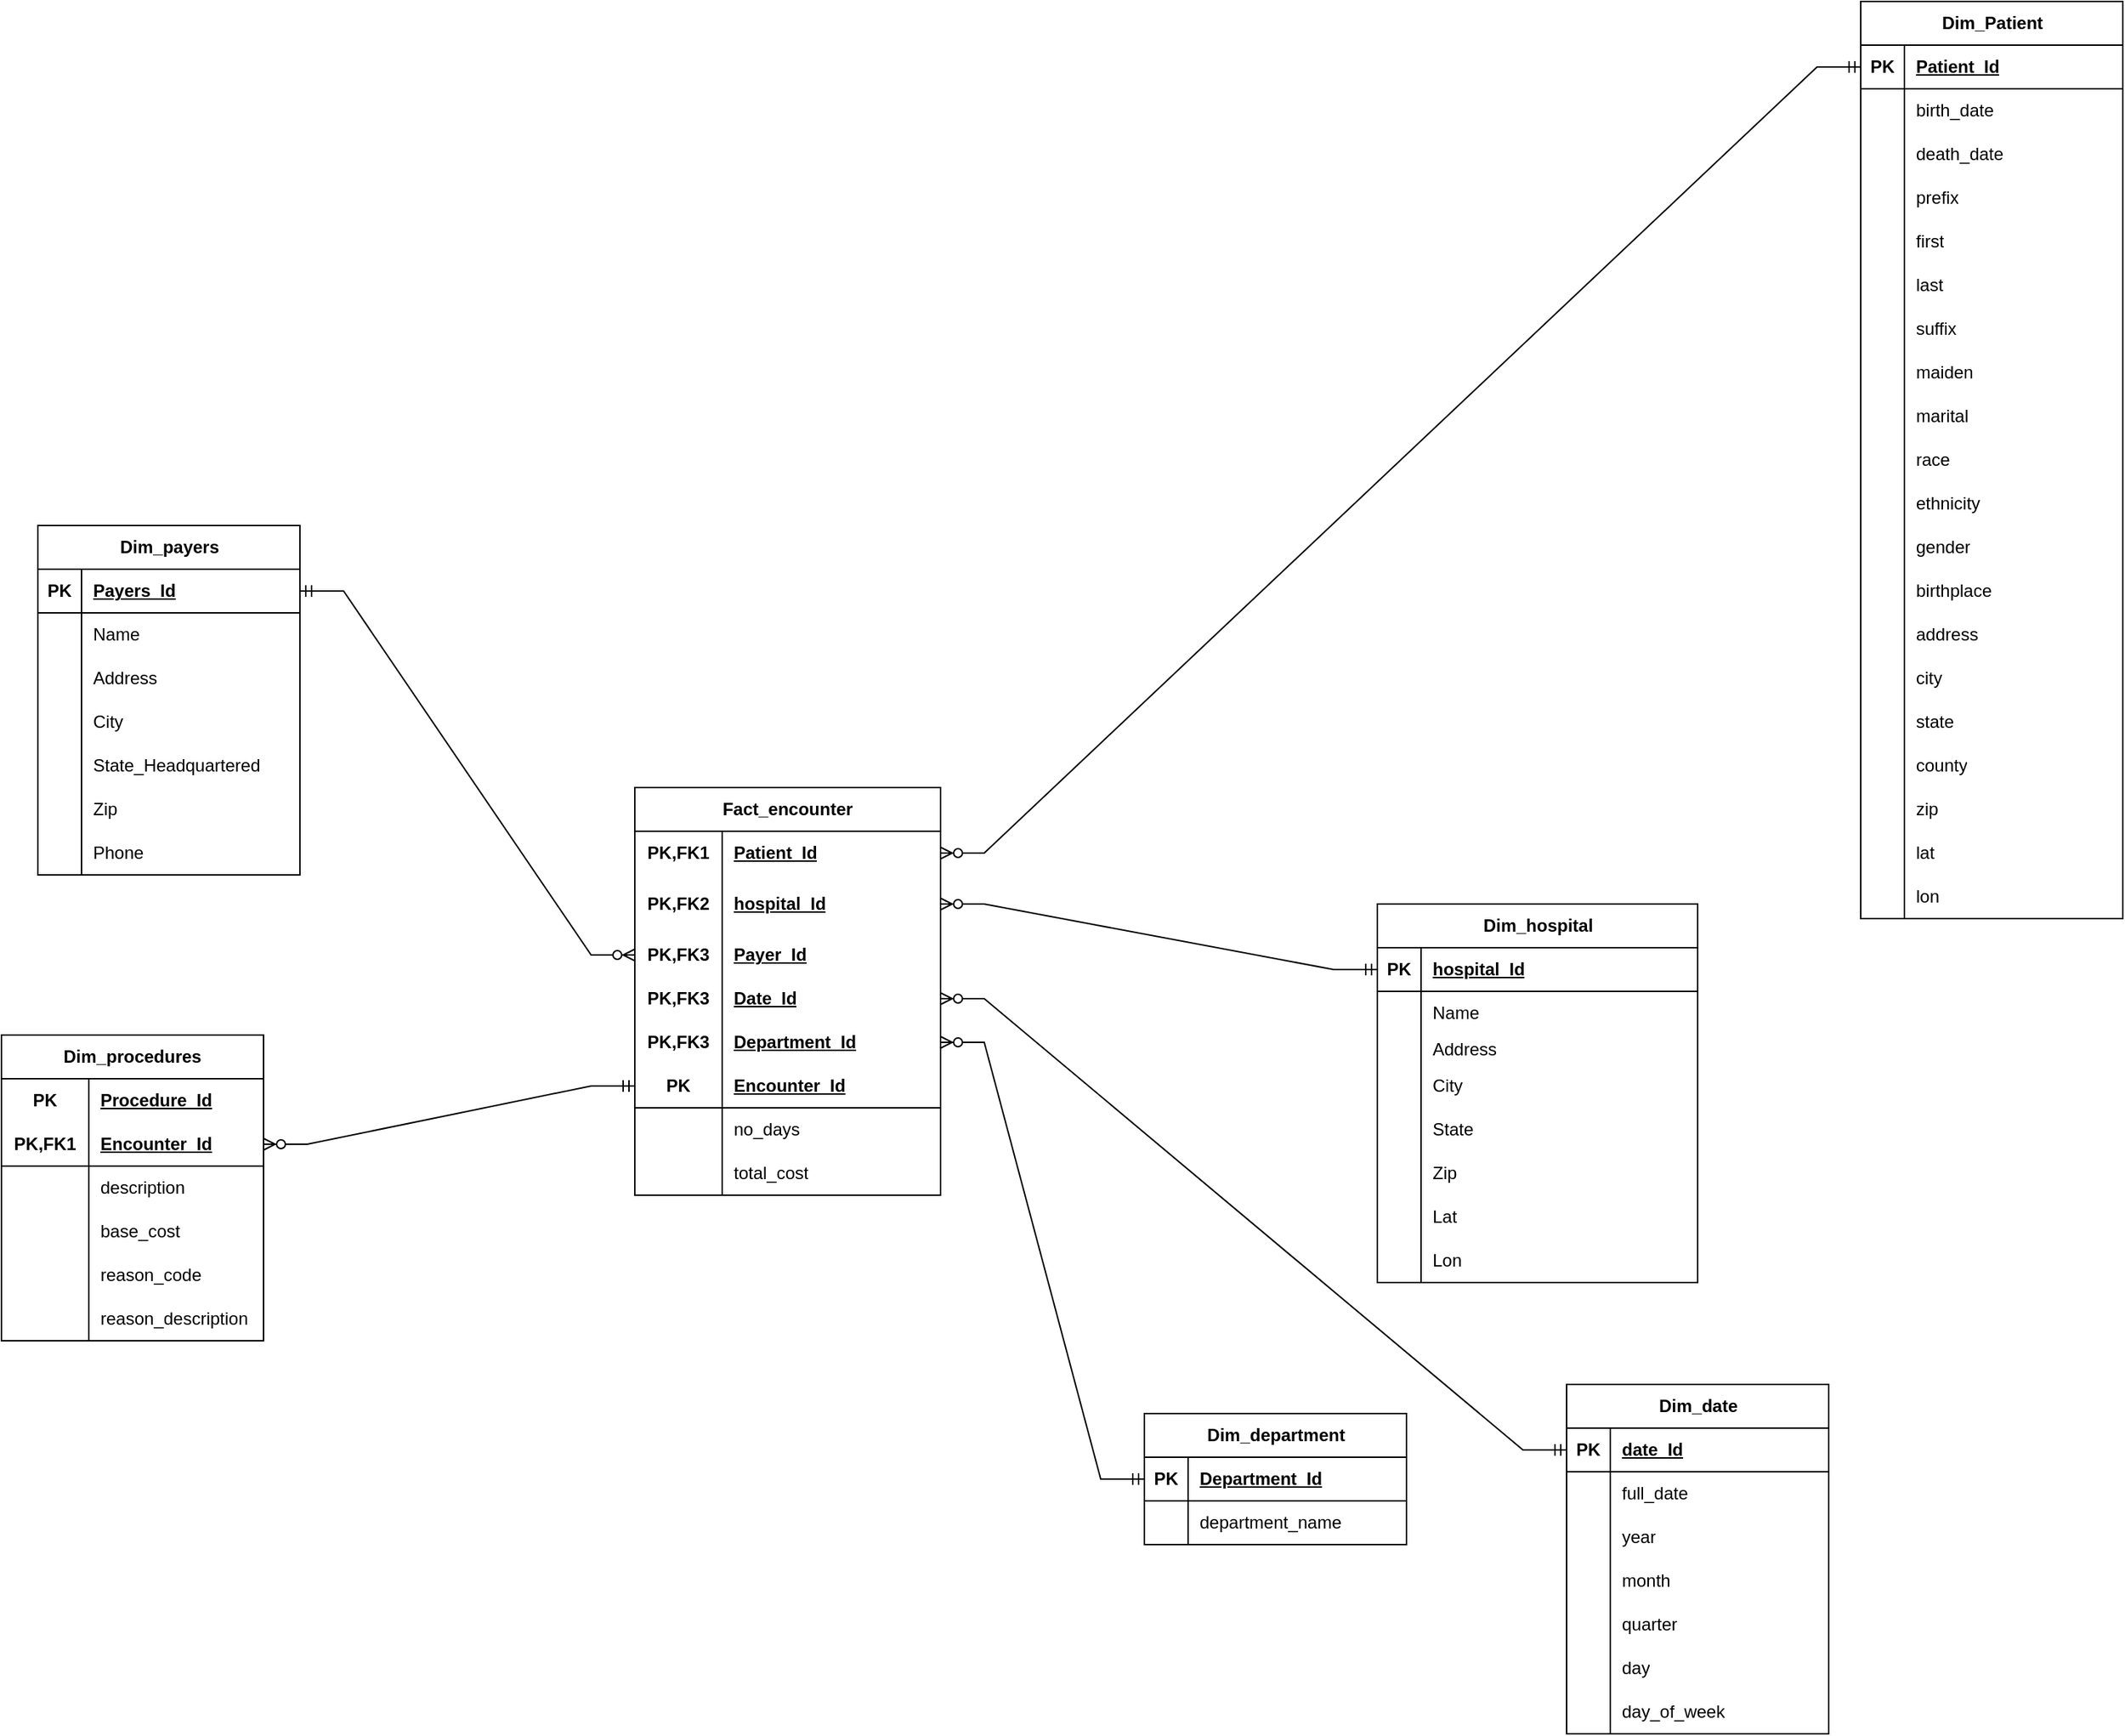 <mxfile version="26.1.1">
  <diagram name="Page-1" id="vI0-4sKsfFNtz2ypuZ3T">
    <mxGraphModel dx="2017" dy="2890" grid="1" gridSize="10" guides="1" tooltips="1" connect="1" arrows="1" fold="1" page="1" pageScale="1" pageWidth="850" pageHeight="1100" math="0" shadow="0">
      <root>
        <mxCell id="0" />
        <mxCell id="1" parent="0" />
        <mxCell id="HDlRm_9xZLiIiYaO6wjS-139" value="Dim_hospital" style="shape=table;startSize=30;container=1;collapsible=1;childLayout=tableLayout;fixedRows=1;rowLines=0;fontStyle=1;align=center;resizeLast=1;html=1;" parent="1" vertex="1">
          <mxGeometry x="520" y="-760" width="220" height="260" as="geometry" />
        </mxCell>
        <mxCell id="HDlRm_9xZLiIiYaO6wjS-140" value="" style="shape=tableRow;horizontal=0;startSize=0;swimlaneHead=0;swimlaneBody=0;fillColor=none;collapsible=0;dropTarget=0;points=[[0,0.5],[1,0.5]];portConstraint=eastwest;top=0;left=0;right=0;bottom=1;" parent="HDlRm_9xZLiIiYaO6wjS-139" vertex="1">
          <mxGeometry y="30" width="220" height="30" as="geometry" />
        </mxCell>
        <mxCell id="HDlRm_9xZLiIiYaO6wjS-141" value="PK" style="shape=partialRectangle;connectable=0;fillColor=none;top=0;left=0;bottom=0;right=0;fontStyle=1;overflow=hidden;whiteSpace=wrap;html=1;" parent="HDlRm_9xZLiIiYaO6wjS-140" vertex="1">
          <mxGeometry width="30" height="30" as="geometry">
            <mxRectangle width="30" height="30" as="alternateBounds" />
          </mxGeometry>
        </mxCell>
        <mxCell id="HDlRm_9xZLiIiYaO6wjS-142" value="hospital_Id" style="shape=partialRectangle;connectable=0;fillColor=none;top=0;left=0;bottom=0;right=0;align=left;spacingLeft=6;fontStyle=5;overflow=hidden;whiteSpace=wrap;html=1;" parent="HDlRm_9xZLiIiYaO6wjS-140" vertex="1">
          <mxGeometry x="30" width="190" height="30" as="geometry">
            <mxRectangle width="190" height="30" as="alternateBounds" />
          </mxGeometry>
        </mxCell>
        <mxCell id="HDlRm_9xZLiIiYaO6wjS-143" value="" style="shape=tableRow;horizontal=0;startSize=0;swimlaneHead=0;swimlaneBody=0;fillColor=none;collapsible=0;dropTarget=0;points=[[0,0.5],[1,0.5]];portConstraint=eastwest;top=0;left=0;right=0;bottom=0;" parent="HDlRm_9xZLiIiYaO6wjS-139" vertex="1">
          <mxGeometry y="60" width="220" height="30" as="geometry" />
        </mxCell>
        <mxCell id="HDlRm_9xZLiIiYaO6wjS-144" value="" style="shape=partialRectangle;connectable=0;fillColor=none;top=0;left=0;bottom=0;right=0;editable=1;overflow=hidden;whiteSpace=wrap;html=1;" parent="HDlRm_9xZLiIiYaO6wjS-143" vertex="1">
          <mxGeometry width="30" height="30" as="geometry">
            <mxRectangle width="30" height="30" as="alternateBounds" />
          </mxGeometry>
        </mxCell>
        <mxCell id="HDlRm_9xZLiIiYaO6wjS-145" value="Name" style="shape=partialRectangle;connectable=0;fillColor=none;top=0;left=0;bottom=0;right=0;align=left;spacingLeft=6;overflow=hidden;whiteSpace=wrap;html=1;" parent="HDlRm_9xZLiIiYaO6wjS-143" vertex="1">
          <mxGeometry x="30" width="190" height="30" as="geometry">
            <mxRectangle width="190" height="30" as="alternateBounds" />
          </mxGeometry>
        </mxCell>
        <mxCell id="nkTj5XGrWjYnGiVDNl3L-17" value="" style="shape=tableRow;horizontal=0;startSize=0;swimlaneHead=0;swimlaneBody=0;fillColor=none;collapsible=0;dropTarget=0;points=[[0,0.5],[1,0.5]];portConstraint=eastwest;top=0;left=0;right=0;bottom=0;" parent="HDlRm_9xZLiIiYaO6wjS-139" vertex="1">
          <mxGeometry y="90" width="220" height="20" as="geometry" />
        </mxCell>
        <mxCell id="nkTj5XGrWjYnGiVDNl3L-18" value="" style="shape=partialRectangle;connectable=0;fillColor=none;top=0;left=0;bottom=0;right=0;editable=1;overflow=hidden;whiteSpace=wrap;html=1;" parent="nkTj5XGrWjYnGiVDNl3L-17" vertex="1">
          <mxGeometry width="30" height="20" as="geometry">
            <mxRectangle width="30" height="20" as="alternateBounds" />
          </mxGeometry>
        </mxCell>
        <mxCell id="nkTj5XGrWjYnGiVDNl3L-19" value="Address" style="shape=partialRectangle;connectable=0;fillColor=none;top=0;left=0;bottom=0;right=0;align=left;spacingLeft=6;overflow=hidden;whiteSpace=wrap;html=1;" parent="nkTj5XGrWjYnGiVDNl3L-17" vertex="1">
          <mxGeometry x="30" width="190" height="20" as="geometry">
            <mxRectangle width="190" height="20" as="alternateBounds" />
          </mxGeometry>
        </mxCell>
        <mxCell id="nkTj5XGrWjYnGiVDNl3L-20" value="" style="shape=tableRow;horizontal=0;startSize=0;swimlaneHead=0;swimlaneBody=0;fillColor=none;collapsible=0;dropTarget=0;points=[[0,0.5],[1,0.5]];portConstraint=eastwest;top=0;left=0;right=0;bottom=0;" parent="HDlRm_9xZLiIiYaO6wjS-139" vertex="1">
          <mxGeometry y="110" width="220" height="30" as="geometry" />
        </mxCell>
        <mxCell id="nkTj5XGrWjYnGiVDNl3L-21" value="" style="shape=partialRectangle;connectable=0;fillColor=none;top=0;left=0;bottom=0;right=0;editable=1;overflow=hidden;whiteSpace=wrap;html=1;" parent="nkTj5XGrWjYnGiVDNl3L-20" vertex="1">
          <mxGeometry width="30" height="30" as="geometry">
            <mxRectangle width="30" height="30" as="alternateBounds" />
          </mxGeometry>
        </mxCell>
        <mxCell id="nkTj5XGrWjYnGiVDNl3L-22" value="City" style="shape=partialRectangle;connectable=0;fillColor=none;top=0;left=0;bottom=0;right=0;align=left;spacingLeft=6;overflow=hidden;whiteSpace=wrap;html=1;" parent="nkTj5XGrWjYnGiVDNl3L-20" vertex="1">
          <mxGeometry x="30" width="190" height="30" as="geometry">
            <mxRectangle width="190" height="30" as="alternateBounds" />
          </mxGeometry>
        </mxCell>
        <mxCell id="nkTj5XGrWjYnGiVDNl3L-23" value="" style="shape=tableRow;horizontal=0;startSize=0;swimlaneHead=0;swimlaneBody=0;fillColor=none;collapsible=0;dropTarget=0;points=[[0,0.5],[1,0.5]];portConstraint=eastwest;top=0;left=0;right=0;bottom=0;" parent="HDlRm_9xZLiIiYaO6wjS-139" vertex="1">
          <mxGeometry y="140" width="220" height="30" as="geometry" />
        </mxCell>
        <mxCell id="nkTj5XGrWjYnGiVDNl3L-24" value="" style="shape=partialRectangle;connectable=0;fillColor=none;top=0;left=0;bottom=0;right=0;editable=1;overflow=hidden;whiteSpace=wrap;html=1;" parent="nkTj5XGrWjYnGiVDNl3L-23" vertex="1">
          <mxGeometry width="30" height="30" as="geometry">
            <mxRectangle width="30" height="30" as="alternateBounds" />
          </mxGeometry>
        </mxCell>
        <mxCell id="nkTj5XGrWjYnGiVDNl3L-25" value="State" style="shape=partialRectangle;connectable=0;fillColor=none;top=0;left=0;bottom=0;right=0;align=left;spacingLeft=6;overflow=hidden;whiteSpace=wrap;html=1;" parent="nkTj5XGrWjYnGiVDNl3L-23" vertex="1">
          <mxGeometry x="30" width="190" height="30" as="geometry">
            <mxRectangle width="190" height="30" as="alternateBounds" />
          </mxGeometry>
        </mxCell>
        <mxCell id="nkTj5XGrWjYnGiVDNl3L-26" value="" style="shape=tableRow;horizontal=0;startSize=0;swimlaneHead=0;swimlaneBody=0;fillColor=none;collapsible=0;dropTarget=0;points=[[0,0.5],[1,0.5]];portConstraint=eastwest;top=0;left=0;right=0;bottom=0;" parent="HDlRm_9xZLiIiYaO6wjS-139" vertex="1">
          <mxGeometry y="170" width="220" height="30" as="geometry" />
        </mxCell>
        <mxCell id="nkTj5XGrWjYnGiVDNl3L-27" value="" style="shape=partialRectangle;connectable=0;fillColor=none;top=0;left=0;bottom=0;right=0;editable=1;overflow=hidden;whiteSpace=wrap;html=1;" parent="nkTj5XGrWjYnGiVDNl3L-26" vertex="1">
          <mxGeometry width="30" height="30" as="geometry">
            <mxRectangle width="30" height="30" as="alternateBounds" />
          </mxGeometry>
        </mxCell>
        <mxCell id="nkTj5XGrWjYnGiVDNl3L-28" value="Zip" style="shape=partialRectangle;connectable=0;fillColor=none;top=0;left=0;bottom=0;right=0;align=left;spacingLeft=6;overflow=hidden;whiteSpace=wrap;html=1;" parent="nkTj5XGrWjYnGiVDNl3L-26" vertex="1">
          <mxGeometry x="30" width="190" height="30" as="geometry">
            <mxRectangle width="190" height="30" as="alternateBounds" />
          </mxGeometry>
        </mxCell>
        <mxCell id="nkTj5XGrWjYnGiVDNl3L-29" value="" style="shape=tableRow;horizontal=0;startSize=0;swimlaneHead=0;swimlaneBody=0;fillColor=none;collapsible=0;dropTarget=0;points=[[0,0.5],[1,0.5]];portConstraint=eastwest;top=0;left=0;right=0;bottom=0;" parent="HDlRm_9xZLiIiYaO6wjS-139" vertex="1">
          <mxGeometry y="200" width="220" height="30" as="geometry" />
        </mxCell>
        <mxCell id="nkTj5XGrWjYnGiVDNl3L-30" value="" style="shape=partialRectangle;connectable=0;fillColor=none;top=0;left=0;bottom=0;right=0;editable=1;overflow=hidden;whiteSpace=wrap;html=1;" parent="nkTj5XGrWjYnGiVDNl3L-29" vertex="1">
          <mxGeometry width="30" height="30" as="geometry">
            <mxRectangle width="30" height="30" as="alternateBounds" />
          </mxGeometry>
        </mxCell>
        <mxCell id="nkTj5XGrWjYnGiVDNl3L-31" value="Lat" style="shape=partialRectangle;connectable=0;fillColor=none;top=0;left=0;bottom=0;right=0;align=left;spacingLeft=6;overflow=hidden;whiteSpace=wrap;html=1;" parent="nkTj5XGrWjYnGiVDNl3L-29" vertex="1">
          <mxGeometry x="30" width="190" height="30" as="geometry">
            <mxRectangle width="190" height="30" as="alternateBounds" />
          </mxGeometry>
        </mxCell>
        <mxCell id="nkTj5XGrWjYnGiVDNl3L-32" value="" style="shape=tableRow;horizontal=0;startSize=0;swimlaneHead=0;swimlaneBody=0;fillColor=none;collapsible=0;dropTarget=0;points=[[0,0.5],[1,0.5]];portConstraint=eastwest;top=0;left=0;right=0;bottom=0;" parent="HDlRm_9xZLiIiYaO6wjS-139" vertex="1">
          <mxGeometry y="230" width="220" height="30" as="geometry" />
        </mxCell>
        <mxCell id="nkTj5XGrWjYnGiVDNl3L-33" value="" style="shape=partialRectangle;connectable=0;fillColor=none;top=0;left=0;bottom=0;right=0;editable=1;overflow=hidden;whiteSpace=wrap;html=1;" parent="nkTj5XGrWjYnGiVDNl3L-32" vertex="1">
          <mxGeometry width="30" height="30" as="geometry">
            <mxRectangle width="30" height="30" as="alternateBounds" />
          </mxGeometry>
        </mxCell>
        <mxCell id="nkTj5XGrWjYnGiVDNl3L-34" value="Lon" style="shape=partialRectangle;connectable=0;fillColor=none;top=0;left=0;bottom=0;right=0;align=left;spacingLeft=6;overflow=hidden;whiteSpace=wrap;html=1;" parent="nkTj5XGrWjYnGiVDNl3L-32" vertex="1">
          <mxGeometry x="30" width="190" height="30" as="geometry">
            <mxRectangle width="190" height="30" as="alternateBounds" />
          </mxGeometry>
        </mxCell>
        <mxCell id="HDlRm_9xZLiIiYaO6wjS-152" value="Dim_payers" style="shape=table;startSize=30;container=1;collapsible=1;childLayout=tableLayout;fixedRows=1;rowLines=0;fontStyle=1;align=center;resizeLast=1;html=1;" parent="1" vertex="1">
          <mxGeometry x="-400" y="-1020" width="180" height="240" as="geometry" />
        </mxCell>
        <mxCell id="HDlRm_9xZLiIiYaO6wjS-153" value="" style="shape=tableRow;horizontal=0;startSize=0;swimlaneHead=0;swimlaneBody=0;fillColor=none;collapsible=0;dropTarget=0;points=[[0,0.5],[1,0.5]];portConstraint=eastwest;top=0;left=0;right=0;bottom=1;" parent="HDlRm_9xZLiIiYaO6wjS-152" vertex="1">
          <mxGeometry y="30" width="180" height="30" as="geometry" />
        </mxCell>
        <mxCell id="HDlRm_9xZLiIiYaO6wjS-154" value="PK" style="shape=partialRectangle;connectable=0;fillColor=none;top=0;left=0;bottom=0;right=0;fontStyle=1;overflow=hidden;whiteSpace=wrap;html=1;" parent="HDlRm_9xZLiIiYaO6wjS-153" vertex="1">
          <mxGeometry width="30" height="30" as="geometry">
            <mxRectangle width="30" height="30" as="alternateBounds" />
          </mxGeometry>
        </mxCell>
        <mxCell id="HDlRm_9xZLiIiYaO6wjS-155" value="Payers_Id" style="shape=partialRectangle;connectable=0;fillColor=none;top=0;left=0;bottom=0;right=0;align=left;spacingLeft=6;fontStyle=5;overflow=hidden;whiteSpace=wrap;html=1;" parent="HDlRm_9xZLiIiYaO6wjS-153" vertex="1">
          <mxGeometry x="30" width="150" height="30" as="geometry">
            <mxRectangle width="150" height="30" as="alternateBounds" />
          </mxGeometry>
        </mxCell>
        <mxCell id="HDlRm_9xZLiIiYaO6wjS-156" value="" style="shape=tableRow;horizontal=0;startSize=0;swimlaneHead=0;swimlaneBody=0;fillColor=none;collapsible=0;dropTarget=0;points=[[0,0.5],[1,0.5]];portConstraint=eastwest;top=0;left=0;right=0;bottom=0;" parent="HDlRm_9xZLiIiYaO6wjS-152" vertex="1">
          <mxGeometry y="60" width="180" height="30" as="geometry" />
        </mxCell>
        <mxCell id="HDlRm_9xZLiIiYaO6wjS-157" value="" style="shape=partialRectangle;connectable=0;fillColor=none;top=0;left=0;bottom=0;right=0;editable=1;overflow=hidden;whiteSpace=wrap;html=1;" parent="HDlRm_9xZLiIiYaO6wjS-156" vertex="1">
          <mxGeometry width="30" height="30" as="geometry">
            <mxRectangle width="30" height="30" as="alternateBounds" />
          </mxGeometry>
        </mxCell>
        <mxCell id="HDlRm_9xZLiIiYaO6wjS-158" value="Name" style="shape=partialRectangle;connectable=0;fillColor=none;top=0;left=0;bottom=0;right=0;align=left;spacingLeft=6;overflow=hidden;whiteSpace=wrap;html=1;" parent="HDlRm_9xZLiIiYaO6wjS-156" vertex="1">
          <mxGeometry x="30" width="150" height="30" as="geometry">
            <mxRectangle width="150" height="30" as="alternateBounds" />
          </mxGeometry>
        </mxCell>
        <mxCell id="nkTj5XGrWjYnGiVDNl3L-92" value="" style="shape=tableRow;horizontal=0;startSize=0;swimlaneHead=0;swimlaneBody=0;fillColor=none;collapsible=0;dropTarget=0;points=[[0,0.5],[1,0.5]];portConstraint=eastwest;top=0;left=0;right=0;bottom=0;" parent="HDlRm_9xZLiIiYaO6wjS-152" vertex="1">
          <mxGeometry y="90" width="180" height="30" as="geometry" />
        </mxCell>
        <mxCell id="nkTj5XGrWjYnGiVDNl3L-93" value="" style="shape=partialRectangle;connectable=0;fillColor=none;top=0;left=0;bottom=0;right=0;editable=1;overflow=hidden;whiteSpace=wrap;html=1;" parent="nkTj5XGrWjYnGiVDNl3L-92" vertex="1">
          <mxGeometry width="30" height="30" as="geometry">
            <mxRectangle width="30" height="30" as="alternateBounds" />
          </mxGeometry>
        </mxCell>
        <mxCell id="nkTj5XGrWjYnGiVDNl3L-94" value="Address" style="shape=partialRectangle;connectable=0;fillColor=none;top=0;left=0;bottom=0;right=0;align=left;spacingLeft=6;overflow=hidden;whiteSpace=wrap;html=1;" parent="nkTj5XGrWjYnGiVDNl3L-92" vertex="1">
          <mxGeometry x="30" width="150" height="30" as="geometry">
            <mxRectangle width="150" height="30" as="alternateBounds" />
          </mxGeometry>
        </mxCell>
        <mxCell id="nkTj5XGrWjYnGiVDNl3L-95" value="" style="shape=tableRow;horizontal=0;startSize=0;swimlaneHead=0;swimlaneBody=0;fillColor=none;collapsible=0;dropTarget=0;points=[[0,0.5],[1,0.5]];portConstraint=eastwest;top=0;left=0;right=0;bottom=0;" parent="HDlRm_9xZLiIiYaO6wjS-152" vertex="1">
          <mxGeometry y="120" width="180" height="30" as="geometry" />
        </mxCell>
        <mxCell id="nkTj5XGrWjYnGiVDNl3L-96" value="" style="shape=partialRectangle;connectable=0;fillColor=none;top=0;left=0;bottom=0;right=0;editable=1;overflow=hidden;whiteSpace=wrap;html=1;" parent="nkTj5XGrWjYnGiVDNl3L-95" vertex="1">
          <mxGeometry width="30" height="30" as="geometry">
            <mxRectangle width="30" height="30" as="alternateBounds" />
          </mxGeometry>
        </mxCell>
        <mxCell id="nkTj5XGrWjYnGiVDNl3L-97" value="City" style="shape=partialRectangle;connectable=0;fillColor=none;top=0;left=0;bottom=0;right=0;align=left;spacingLeft=6;overflow=hidden;whiteSpace=wrap;html=1;" parent="nkTj5XGrWjYnGiVDNl3L-95" vertex="1">
          <mxGeometry x="30" width="150" height="30" as="geometry">
            <mxRectangle width="150" height="30" as="alternateBounds" />
          </mxGeometry>
        </mxCell>
        <mxCell id="nkTj5XGrWjYnGiVDNl3L-98" value="" style="shape=tableRow;horizontal=0;startSize=0;swimlaneHead=0;swimlaneBody=0;fillColor=none;collapsible=0;dropTarget=0;points=[[0,0.5],[1,0.5]];portConstraint=eastwest;top=0;left=0;right=0;bottom=0;" parent="HDlRm_9xZLiIiYaO6wjS-152" vertex="1">
          <mxGeometry y="150" width="180" height="30" as="geometry" />
        </mxCell>
        <mxCell id="nkTj5XGrWjYnGiVDNl3L-99" value="" style="shape=partialRectangle;connectable=0;fillColor=none;top=0;left=0;bottom=0;right=0;editable=1;overflow=hidden;whiteSpace=wrap;html=1;" parent="nkTj5XGrWjYnGiVDNl3L-98" vertex="1">
          <mxGeometry width="30" height="30" as="geometry">
            <mxRectangle width="30" height="30" as="alternateBounds" />
          </mxGeometry>
        </mxCell>
        <mxCell id="nkTj5XGrWjYnGiVDNl3L-100" value="State_Headquartered" style="shape=partialRectangle;connectable=0;fillColor=none;top=0;left=0;bottom=0;right=0;align=left;spacingLeft=6;overflow=hidden;whiteSpace=wrap;html=1;" parent="nkTj5XGrWjYnGiVDNl3L-98" vertex="1">
          <mxGeometry x="30" width="150" height="30" as="geometry">
            <mxRectangle width="150" height="30" as="alternateBounds" />
          </mxGeometry>
        </mxCell>
        <mxCell id="nkTj5XGrWjYnGiVDNl3L-101" value="" style="shape=tableRow;horizontal=0;startSize=0;swimlaneHead=0;swimlaneBody=0;fillColor=none;collapsible=0;dropTarget=0;points=[[0,0.5],[1,0.5]];portConstraint=eastwest;top=0;left=0;right=0;bottom=0;" parent="HDlRm_9xZLiIiYaO6wjS-152" vertex="1">
          <mxGeometry y="180" width="180" height="30" as="geometry" />
        </mxCell>
        <mxCell id="nkTj5XGrWjYnGiVDNl3L-102" value="" style="shape=partialRectangle;connectable=0;fillColor=none;top=0;left=0;bottom=0;right=0;editable=1;overflow=hidden;whiteSpace=wrap;html=1;" parent="nkTj5XGrWjYnGiVDNl3L-101" vertex="1">
          <mxGeometry width="30" height="30" as="geometry">
            <mxRectangle width="30" height="30" as="alternateBounds" />
          </mxGeometry>
        </mxCell>
        <mxCell id="nkTj5XGrWjYnGiVDNl3L-103" value="Zip" style="shape=partialRectangle;connectable=0;fillColor=none;top=0;left=0;bottom=0;right=0;align=left;spacingLeft=6;overflow=hidden;whiteSpace=wrap;html=1;" parent="nkTj5XGrWjYnGiVDNl3L-101" vertex="1">
          <mxGeometry x="30" width="150" height="30" as="geometry">
            <mxRectangle width="150" height="30" as="alternateBounds" />
          </mxGeometry>
        </mxCell>
        <mxCell id="nkTj5XGrWjYnGiVDNl3L-104" value="" style="shape=tableRow;horizontal=0;startSize=0;swimlaneHead=0;swimlaneBody=0;fillColor=none;collapsible=0;dropTarget=0;points=[[0,0.5],[1,0.5]];portConstraint=eastwest;top=0;left=0;right=0;bottom=0;" parent="HDlRm_9xZLiIiYaO6wjS-152" vertex="1">
          <mxGeometry y="210" width="180" height="30" as="geometry" />
        </mxCell>
        <mxCell id="nkTj5XGrWjYnGiVDNl3L-105" value="" style="shape=partialRectangle;connectable=0;fillColor=none;top=0;left=0;bottom=0;right=0;editable=1;overflow=hidden;whiteSpace=wrap;html=1;" parent="nkTj5XGrWjYnGiVDNl3L-104" vertex="1">
          <mxGeometry width="30" height="30" as="geometry">
            <mxRectangle width="30" height="30" as="alternateBounds" />
          </mxGeometry>
        </mxCell>
        <mxCell id="nkTj5XGrWjYnGiVDNl3L-106" value="Phone" style="shape=partialRectangle;connectable=0;fillColor=none;top=0;left=0;bottom=0;right=0;align=left;spacingLeft=6;overflow=hidden;whiteSpace=wrap;html=1;" parent="nkTj5XGrWjYnGiVDNl3L-104" vertex="1">
          <mxGeometry x="30" width="150" height="30" as="geometry">
            <mxRectangle width="150" height="30" as="alternateBounds" />
          </mxGeometry>
        </mxCell>
        <mxCell id="HDlRm_9xZLiIiYaO6wjS-168" value="Dim_Patient" style="shape=table;startSize=30;container=1;collapsible=1;childLayout=tableLayout;fixedRows=1;rowLines=0;fontStyle=1;align=center;resizeLast=1;html=1;" parent="1" vertex="1">
          <mxGeometry x="852" y="-1380" width="180" height="630" as="geometry" />
        </mxCell>
        <mxCell id="HDlRm_9xZLiIiYaO6wjS-169" value="" style="shape=tableRow;horizontal=0;startSize=0;swimlaneHead=0;swimlaneBody=0;fillColor=none;collapsible=0;dropTarget=0;points=[[0,0.5],[1,0.5]];portConstraint=eastwest;top=0;left=0;right=0;bottom=1;" parent="HDlRm_9xZLiIiYaO6wjS-168" vertex="1">
          <mxGeometry y="30" width="180" height="30" as="geometry" />
        </mxCell>
        <mxCell id="HDlRm_9xZLiIiYaO6wjS-170" value="PK" style="shape=partialRectangle;connectable=0;fillColor=none;top=0;left=0;bottom=0;right=0;fontStyle=1;overflow=hidden;whiteSpace=wrap;html=1;" parent="HDlRm_9xZLiIiYaO6wjS-169" vertex="1">
          <mxGeometry width="30" height="30" as="geometry">
            <mxRectangle width="30" height="30" as="alternateBounds" />
          </mxGeometry>
        </mxCell>
        <mxCell id="HDlRm_9xZLiIiYaO6wjS-171" value="Patient_Id" style="shape=partialRectangle;connectable=0;fillColor=none;top=0;left=0;bottom=0;right=0;align=left;spacingLeft=6;fontStyle=5;overflow=hidden;whiteSpace=wrap;html=1;" parent="HDlRm_9xZLiIiYaO6wjS-169" vertex="1">
          <mxGeometry x="30" width="150" height="30" as="geometry">
            <mxRectangle width="150" height="30" as="alternateBounds" />
          </mxGeometry>
        </mxCell>
        <mxCell id="HDlRm_9xZLiIiYaO6wjS-172" value="" style="shape=tableRow;horizontal=0;startSize=0;swimlaneHead=0;swimlaneBody=0;fillColor=none;collapsible=0;dropTarget=0;points=[[0,0.5],[1,0.5]];portConstraint=eastwest;top=0;left=0;right=0;bottom=0;" parent="HDlRm_9xZLiIiYaO6wjS-168" vertex="1">
          <mxGeometry y="60" width="180" height="30" as="geometry" />
        </mxCell>
        <mxCell id="HDlRm_9xZLiIiYaO6wjS-173" value="" style="shape=partialRectangle;connectable=0;fillColor=none;top=0;left=0;bottom=0;right=0;editable=1;overflow=hidden;whiteSpace=wrap;html=1;" parent="HDlRm_9xZLiIiYaO6wjS-172" vertex="1">
          <mxGeometry width="30" height="30" as="geometry">
            <mxRectangle width="30" height="30" as="alternateBounds" />
          </mxGeometry>
        </mxCell>
        <mxCell id="HDlRm_9xZLiIiYaO6wjS-174" value="birth_date" style="shape=partialRectangle;connectable=0;fillColor=none;top=0;left=0;bottom=0;right=0;align=left;spacingLeft=6;overflow=hidden;whiteSpace=wrap;html=1;" parent="HDlRm_9xZLiIiYaO6wjS-172" vertex="1">
          <mxGeometry x="30" width="150" height="30" as="geometry">
            <mxRectangle width="150" height="30" as="alternateBounds" />
          </mxGeometry>
        </mxCell>
        <mxCell id="HDlRm_9xZLiIiYaO6wjS-175" value="" style="shape=tableRow;horizontal=0;startSize=0;swimlaneHead=0;swimlaneBody=0;fillColor=none;collapsible=0;dropTarget=0;points=[[0,0.5],[1,0.5]];portConstraint=eastwest;top=0;left=0;right=0;bottom=0;" parent="HDlRm_9xZLiIiYaO6wjS-168" vertex="1">
          <mxGeometry y="90" width="180" height="30" as="geometry" />
        </mxCell>
        <mxCell id="HDlRm_9xZLiIiYaO6wjS-176" value="" style="shape=partialRectangle;connectable=0;fillColor=none;top=0;left=0;bottom=0;right=0;editable=1;overflow=hidden;whiteSpace=wrap;html=1;" parent="HDlRm_9xZLiIiYaO6wjS-175" vertex="1">
          <mxGeometry width="30" height="30" as="geometry">
            <mxRectangle width="30" height="30" as="alternateBounds" />
          </mxGeometry>
        </mxCell>
        <mxCell id="HDlRm_9xZLiIiYaO6wjS-177" value="death_date" style="shape=partialRectangle;connectable=0;fillColor=none;top=0;left=0;bottom=0;right=0;align=left;spacingLeft=6;overflow=hidden;whiteSpace=wrap;html=1;" parent="HDlRm_9xZLiIiYaO6wjS-175" vertex="1">
          <mxGeometry x="30" width="150" height="30" as="geometry">
            <mxRectangle width="150" height="30" as="alternateBounds" />
          </mxGeometry>
        </mxCell>
        <mxCell id="HDlRm_9xZLiIiYaO6wjS-178" value="" style="shape=tableRow;horizontal=0;startSize=0;swimlaneHead=0;swimlaneBody=0;fillColor=none;collapsible=0;dropTarget=0;points=[[0,0.5],[1,0.5]];portConstraint=eastwest;top=0;left=0;right=0;bottom=0;" parent="HDlRm_9xZLiIiYaO6wjS-168" vertex="1">
          <mxGeometry y="120" width="180" height="30" as="geometry" />
        </mxCell>
        <mxCell id="HDlRm_9xZLiIiYaO6wjS-179" value="" style="shape=partialRectangle;connectable=0;fillColor=none;top=0;left=0;bottom=0;right=0;editable=1;overflow=hidden;whiteSpace=wrap;html=1;" parent="HDlRm_9xZLiIiYaO6wjS-178" vertex="1">
          <mxGeometry width="30" height="30" as="geometry">
            <mxRectangle width="30" height="30" as="alternateBounds" />
          </mxGeometry>
        </mxCell>
        <mxCell id="HDlRm_9xZLiIiYaO6wjS-180" value="prefix" style="shape=partialRectangle;connectable=0;fillColor=none;top=0;left=0;bottom=0;right=0;align=left;spacingLeft=6;overflow=hidden;whiteSpace=wrap;html=1;" parent="HDlRm_9xZLiIiYaO6wjS-178" vertex="1">
          <mxGeometry x="30" width="150" height="30" as="geometry">
            <mxRectangle width="150" height="30" as="alternateBounds" />
          </mxGeometry>
        </mxCell>
        <mxCell id="nkTj5XGrWjYnGiVDNl3L-35" value="" style="shape=tableRow;horizontal=0;startSize=0;swimlaneHead=0;swimlaneBody=0;fillColor=none;collapsible=0;dropTarget=0;points=[[0,0.5],[1,0.5]];portConstraint=eastwest;top=0;left=0;right=0;bottom=0;" parent="HDlRm_9xZLiIiYaO6wjS-168" vertex="1">
          <mxGeometry y="150" width="180" height="30" as="geometry" />
        </mxCell>
        <mxCell id="nkTj5XGrWjYnGiVDNl3L-36" value="" style="shape=partialRectangle;connectable=0;fillColor=none;top=0;left=0;bottom=0;right=0;editable=1;overflow=hidden;whiteSpace=wrap;html=1;" parent="nkTj5XGrWjYnGiVDNl3L-35" vertex="1">
          <mxGeometry width="30" height="30" as="geometry">
            <mxRectangle width="30" height="30" as="alternateBounds" />
          </mxGeometry>
        </mxCell>
        <mxCell id="nkTj5XGrWjYnGiVDNl3L-37" value="first" style="shape=partialRectangle;connectable=0;fillColor=none;top=0;left=0;bottom=0;right=0;align=left;spacingLeft=6;overflow=hidden;whiteSpace=wrap;html=1;" parent="nkTj5XGrWjYnGiVDNl3L-35" vertex="1">
          <mxGeometry x="30" width="150" height="30" as="geometry">
            <mxRectangle width="150" height="30" as="alternateBounds" />
          </mxGeometry>
        </mxCell>
        <mxCell id="nkTj5XGrWjYnGiVDNl3L-41" value="" style="shape=tableRow;horizontal=0;startSize=0;swimlaneHead=0;swimlaneBody=0;fillColor=none;collapsible=0;dropTarget=0;points=[[0,0.5],[1,0.5]];portConstraint=eastwest;top=0;left=0;right=0;bottom=0;" parent="HDlRm_9xZLiIiYaO6wjS-168" vertex="1">
          <mxGeometry y="180" width="180" height="30" as="geometry" />
        </mxCell>
        <mxCell id="nkTj5XGrWjYnGiVDNl3L-42" value="" style="shape=partialRectangle;connectable=0;fillColor=none;top=0;left=0;bottom=0;right=0;editable=1;overflow=hidden;whiteSpace=wrap;html=1;" parent="nkTj5XGrWjYnGiVDNl3L-41" vertex="1">
          <mxGeometry width="30" height="30" as="geometry">
            <mxRectangle width="30" height="30" as="alternateBounds" />
          </mxGeometry>
        </mxCell>
        <mxCell id="nkTj5XGrWjYnGiVDNl3L-43" value="last" style="shape=partialRectangle;connectable=0;fillColor=none;top=0;left=0;bottom=0;right=0;align=left;spacingLeft=6;overflow=hidden;whiteSpace=wrap;html=1;" parent="nkTj5XGrWjYnGiVDNl3L-41" vertex="1">
          <mxGeometry x="30" width="150" height="30" as="geometry">
            <mxRectangle width="150" height="30" as="alternateBounds" />
          </mxGeometry>
        </mxCell>
        <mxCell id="nkTj5XGrWjYnGiVDNl3L-44" value="" style="shape=tableRow;horizontal=0;startSize=0;swimlaneHead=0;swimlaneBody=0;fillColor=none;collapsible=0;dropTarget=0;points=[[0,0.5],[1,0.5]];portConstraint=eastwest;top=0;left=0;right=0;bottom=0;" parent="HDlRm_9xZLiIiYaO6wjS-168" vertex="1">
          <mxGeometry y="210" width="180" height="30" as="geometry" />
        </mxCell>
        <mxCell id="nkTj5XGrWjYnGiVDNl3L-45" value="" style="shape=partialRectangle;connectable=0;fillColor=none;top=0;left=0;bottom=0;right=0;editable=1;overflow=hidden;whiteSpace=wrap;html=1;" parent="nkTj5XGrWjYnGiVDNl3L-44" vertex="1">
          <mxGeometry width="30" height="30" as="geometry">
            <mxRectangle width="30" height="30" as="alternateBounds" />
          </mxGeometry>
        </mxCell>
        <mxCell id="nkTj5XGrWjYnGiVDNl3L-46" value="suffix" style="shape=partialRectangle;connectable=0;fillColor=none;top=0;left=0;bottom=0;right=0;align=left;spacingLeft=6;overflow=hidden;whiteSpace=wrap;html=1;" parent="nkTj5XGrWjYnGiVDNl3L-44" vertex="1">
          <mxGeometry x="30" width="150" height="30" as="geometry">
            <mxRectangle width="150" height="30" as="alternateBounds" />
          </mxGeometry>
        </mxCell>
        <mxCell id="nkTj5XGrWjYnGiVDNl3L-47" value="" style="shape=tableRow;horizontal=0;startSize=0;swimlaneHead=0;swimlaneBody=0;fillColor=none;collapsible=0;dropTarget=0;points=[[0,0.5],[1,0.5]];portConstraint=eastwest;top=0;left=0;right=0;bottom=0;" parent="HDlRm_9xZLiIiYaO6wjS-168" vertex="1">
          <mxGeometry y="240" width="180" height="30" as="geometry" />
        </mxCell>
        <mxCell id="nkTj5XGrWjYnGiVDNl3L-48" value="" style="shape=partialRectangle;connectable=0;fillColor=none;top=0;left=0;bottom=0;right=0;editable=1;overflow=hidden;whiteSpace=wrap;html=1;" parent="nkTj5XGrWjYnGiVDNl3L-47" vertex="1">
          <mxGeometry width="30" height="30" as="geometry">
            <mxRectangle width="30" height="30" as="alternateBounds" />
          </mxGeometry>
        </mxCell>
        <mxCell id="nkTj5XGrWjYnGiVDNl3L-49" value="maiden" style="shape=partialRectangle;connectable=0;fillColor=none;top=0;left=0;bottom=0;right=0;align=left;spacingLeft=6;overflow=hidden;whiteSpace=wrap;html=1;" parent="nkTj5XGrWjYnGiVDNl3L-47" vertex="1">
          <mxGeometry x="30" width="150" height="30" as="geometry">
            <mxRectangle width="150" height="30" as="alternateBounds" />
          </mxGeometry>
        </mxCell>
        <mxCell id="nkTj5XGrWjYnGiVDNl3L-50" value="" style="shape=tableRow;horizontal=0;startSize=0;swimlaneHead=0;swimlaneBody=0;fillColor=none;collapsible=0;dropTarget=0;points=[[0,0.5],[1,0.5]];portConstraint=eastwest;top=0;left=0;right=0;bottom=0;" parent="HDlRm_9xZLiIiYaO6wjS-168" vertex="1">
          <mxGeometry y="270" width="180" height="30" as="geometry" />
        </mxCell>
        <mxCell id="nkTj5XGrWjYnGiVDNl3L-51" value="" style="shape=partialRectangle;connectable=0;fillColor=none;top=0;left=0;bottom=0;right=0;editable=1;overflow=hidden;whiteSpace=wrap;html=1;" parent="nkTj5XGrWjYnGiVDNl3L-50" vertex="1">
          <mxGeometry width="30" height="30" as="geometry">
            <mxRectangle width="30" height="30" as="alternateBounds" />
          </mxGeometry>
        </mxCell>
        <mxCell id="nkTj5XGrWjYnGiVDNl3L-52" value="marital" style="shape=partialRectangle;connectable=0;fillColor=none;top=0;left=0;bottom=0;right=0;align=left;spacingLeft=6;overflow=hidden;whiteSpace=wrap;html=1;" parent="nkTj5XGrWjYnGiVDNl3L-50" vertex="1">
          <mxGeometry x="30" width="150" height="30" as="geometry">
            <mxRectangle width="150" height="30" as="alternateBounds" />
          </mxGeometry>
        </mxCell>
        <mxCell id="nkTj5XGrWjYnGiVDNl3L-53" value="" style="shape=tableRow;horizontal=0;startSize=0;swimlaneHead=0;swimlaneBody=0;fillColor=none;collapsible=0;dropTarget=0;points=[[0,0.5],[1,0.5]];portConstraint=eastwest;top=0;left=0;right=0;bottom=0;" parent="HDlRm_9xZLiIiYaO6wjS-168" vertex="1">
          <mxGeometry y="300" width="180" height="30" as="geometry" />
        </mxCell>
        <mxCell id="nkTj5XGrWjYnGiVDNl3L-54" value="" style="shape=partialRectangle;connectable=0;fillColor=none;top=0;left=0;bottom=0;right=0;editable=1;overflow=hidden;whiteSpace=wrap;html=1;" parent="nkTj5XGrWjYnGiVDNl3L-53" vertex="1">
          <mxGeometry width="30" height="30" as="geometry">
            <mxRectangle width="30" height="30" as="alternateBounds" />
          </mxGeometry>
        </mxCell>
        <mxCell id="nkTj5XGrWjYnGiVDNl3L-55" value="race" style="shape=partialRectangle;connectable=0;fillColor=none;top=0;left=0;bottom=0;right=0;align=left;spacingLeft=6;overflow=hidden;whiteSpace=wrap;html=1;" parent="nkTj5XGrWjYnGiVDNl3L-53" vertex="1">
          <mxGeometry x="30" width="150" height="30" as="geometry">
            <mxRectangle width="150" height="30" as="alternateBounds" />
          </mxGeometry>
        </mxCell>
        <mxCell id="nkTj5XGrWjYnGiVDNl3L-56" value="" style="shape=tableRow;horizontal=0;startSize=0;swimlaneHead=0;swimlaneBody=0;fillColor=none;collapsible=0;dropTarget=0;points=[[0,0.5],[1,0.5]];portConstraint=eastwest;top=0;left=0;right=0;bottom=0;" parent="HDlRm_9xZLiIiYaO6wjS-168" vertex="1">
          <mxGeometry y="330" width="180" height="30" as="geometry" />
        </mxCell>
        <mxCell id="nkTj5XGrWjYnGiVDNl3L-57" value="" style="shape=partialRectangle;connectable=0;fillColor=none;top=0;left=0;bottom=0;right=0;editable=1;overflow=hidden;whiteSpace=wrap;html=1;" parent="nkTj5XGrWjYnGiVDNl3L-56" vertex="1">
          <mxGeometry width="30" height="30" as="geometry">
            <mxRectangle width="30" height="30" as="alternateBounds" />
          </mxGeometry>
        </mxCell>
        <mxCell id="nkTj5XGrWjYnGiVDNl3L-58" value="ethnicity" style="shape=partialRectangle;connectable=0;fillColor=none;top=0;left=0;bottom=0;right=0;align=left;spacingLeft=6;overflow=hidden;whiteSpace=wrap;html=1;" parent="nkTj5XGrWjYnGiVDNl3L-56" vertex="1">
          <mxGeometry x="30" width="150" height="30" as="geometry">
            <mxRectangle width="150" height="30" as="alternateBounds" />
          </mxGeometry>
        </mxCell>
        <mxCell id="nkTj5XGrWjYnGiVDNl3L-59" value="" style="shape=tableRow;horizontal=0;startSize=0;swimlaneHead=0;swimlaneBody=0;fillColor=none;collapsible=0;dropTarget=0;points=[[0,0.5],[1,0.5]];portConstraint=eastwest;top=0;left=0;right=0;bottom=0;" parent="HDlRm_9xZLiIiYaO6wjS-168" vertex="1">
          <mxGeometry y="360" width="180" height="30" as="geometry" />
        </mxCell>
        <mxCell id="nkTj5XGrWjYnGiVDNl3L-60" value="" style="shape=partialRectangle;connectable=0;fillColor=none;top=0;left=0;bottom=0;right=0;editable=1;overflow=hidden;whiteSpace=wrap;html=1;" parent="nkTj5XGrWjYnGiVDNl3L-59" vertex="1">
          <mxGeometry width="30" height="30" as="geometry">
            <mxRectangle width="30" height="30" as="alternateBounds" />
          </mxGeometry>
        </mxCell>
        <mxCell id="nkTj5XGrWjYnGiVDNl3L-61" value="gender" style="shape=partialRectangle;connectable=0;fillColor=none;top=0;left=0;bottom=0;right=0;align=left;spacingLeft=6;overflow=hidden;whiteSpace=wrap;html=1;" parent="nkTj5XGrWjYnGiVDNl3L-59" vertex="1">
          <mxGeometry x="30" width="150" height="30" as="geometry">
            <mxRectangle width="150" height="30" as="alternateBounds" />
          </mxGeometry>
        </mxCell>
        <mxCell id="nkTj5XGrWjYnGiVDNl3L-62" value="" style="shape=tableRow;horizontal=0;startSize=0;swimlaneHead=0;swimlaneBody=0;fillColor=none;collapsible=0;dropTarget=0;points=[[0,0.5],[1,0.5]];portConstraint=eastwest;top=0;left=0;right=0;bottom=0;" parent="HDlRm_9xZLiIiYaO6wjS-168" vertex="1">
          <mxGeometry y="390" width="180" height="30" as="geometry" />
        </mxCell>
        <mxCell id="nkTj5XGrWjYnGiVDNl3L-63" value="" style="shape=partialRectangle;connectable=0;fillColor=none;top=0;left=0;bottom=0;right=0;editable=1;overflow=hidden;whiteSpace=wrap;html=1;" parent="nkTj5XGrWjYnGiVDNl3L-62" vertex="1">
          <mxGeometry width="30" height="30" as="geometry">
            <mxRectangle width="30" height="30" as="alternateBounds" />
          </mxGeometry>
        </mxCell>
        <mxCell id="nkTj5XGrWjYnGiVDNl3L-64" value="birthplace" style="shape=partialRectangle;connectable=0;fillColor=none;top=0;left=0;bottom=0;right=0;align=left;spacingLeft=6;overflow=hidden;whiteSpace=wrap;html=1;" parent="nkTj5XGrWjYnGiVDNl3L-62" vertex="1">
          <mxGeometry x="30" width="150" height="30" as="geometry">
            <mxRectangle width="150" height="30" as="alternateBounds" />
          </mxGeometry>
        </mxCell>
        <mxCell id="nkTj5XGrWjYnGiVDNl3L-65" value="" style="shape=tableRow;horizontal=0;startSize=0;swimlaneHead=0;swimlaneBody=0;fillColor=none;collapsible=0;dropTarget=0;points=[[0,0.5],[1,0.5]];portConstraint=eastwest;top=0;left=0;right=0;bottom=0;" parent="HDlRm_9xZLiIiYaO6wjS-168" vertex="1">
          <mxGeometry y="420" width="180" height="30" as="geometry" />
        </mxCell>
        <mxCell id="nkTj5XGrWjYnGiVDNl3L-66" value="" style="shape=partialRectangle;connectable=0;fillColor=none;top=0;left=0;bottom=0;right=0;editable=1;overflow=hidden;whiteSpace=wrap;html=1;" parent="nkTj5XGrWjYnGiVDNl3L-65" vertex="1">
          <mxGeometry width="30" height="30" as="geometry">
            <mxRectangle width="30" height="30" as="alternateBounds" />
          </mxGeometry>
        </mxCell>
        <mxCell id="nkTj5XGrWjYnGiVDNl3L-67" value="address" style="shape=partialRectangle;connectable=0;fillColor=none;top=0;left=0;bottom=0;right=0;align=left;spacingLeft=6;overflow=hidden;whiteSpace=wrap;html=1;" parent="nkTj5XGrWjYnGiVDNl3L-65" vertex="1">
          <mxGeometry x="30" width="150" height="30" as="geometry">
            <mxRectangle width="150" height="30" as="alternateBounds" />
          </mxGeometry>
        </mxCell>
        <mxCell id="nkTj5XGrWjYnGiVDNl3L-68" value="" style="shape=tableRow;horizontal=0;startSize=0;swimlaneHead=0;swimlaneBody=0;fillColor=none;collapsible=0;dropTarget=0;points=[[0,0.5],[1,0.5]];portConstraint=eastwest;top=0;left=0;right=0;bottom=0;" parent="HDlRm_9xZLiIiYaO6wjS-168" vertex="1">
          <mxGeometry y="450" width="180" height="30" as="geometry" />
        </mxCell>
        <mxCell id="nkTj5XGrWjYnGiVDNl3L-69" value="" style="shape=partialRectangle;connectable=0;fillColor=none;top=0;left=0;bottom=0;right=0;editable=1;overflow=hidden;whiteSpace=wrap;html=1;" parent="nkTj5XGrWjYnGiVDNl3L-68" vertex="1">
          <mxGeometry width="30" height="30" as="geometry">
            <mxRectangle width="30" height="30" as="alternateBounds" />
          </mxGeometry>
        </mxCell>
        <mxCell id="nkTj5XGrWjYnGiVDNl3L-70" value="city" style="shape=partialRectangle;connectable=0;fillColor=none;top=0;left=0;bottom=0;right=0;align=left;spacingLeft=6;overflow=hidden;whiteSpace=wrap;html=1;" parent="nkTj5XGrWjYnGiVDNl3L-68" vertex="1">
          <mxGeometry x="30" width="150" height="30" as="geometry">
            <mxRectangle width="150" height="30" as="alternateBounds" />
          </mxGeometry>
        </mxCell>
        <mxCell id="nkTj5XGrWjYnGiVDNl3L-71" value="" style="shape=tableRow;horizontal=0;startSize=0;swimlaneHead=0;swimlaneBody=0;fillColor=none;collapsible=0;dropTarget=0;points=[[0,0.5],[1,0.5]];portConstraint=eastwest;top=0;left=0;right=0;bottom=0;" parent="HDlRm_9xZLiIiYaO6wjS-168" vertex="1">
          <mxGeometry y="480" width="180" height="30" as="geometry" />
        </mxCell>
        <mxCell id="nkTj5XGrWjYnGiVDNl3L-72" value="" style="shape=partialRectangle;connectable=0;fillColor=none;top=0;left=0;bottom=0;right=0;editable=1;overflow=hidden;whiteSpace=wrap;html=1;" parent="nkTj5XGrWjYnGiVDNl3L-71" vertex="1">
          <mxGeometry width="30" height="30" as="geometry">
            <mxRectangle width="30" height="30" as="alternateBounds" />
          </mxGeometry>
        </mxCell>
        <mxCell id="nkTj5XGrWjYnGiVDNl3L-73" value="state" style="shape=partialRectangle;connectable=0;fillColor=none;top=0;left=0;bottom=0;right=0;align=left;spacingLeft=6;overflow=hidden;whiteSpace=wrap;html=1;" parent="nkTj5XGrWjYnGiVDNl3L-71" vertex="1">
          <mxGeometry x="30" width="150" height="30" as="geometry">
            <mxRectangle width="150" height="30" as="alternateBounds" />
          </mxGeometry>
        </mxCell>
        <mxCell id="nkTj5XGrWjYnGiVDNl3L-74" value="" style="shape=tableRow;horizontal=0;startSize=0;swimlaneHead=0;swimlaneBody=0;fillColor=none;collapsible=0;dropTarget=0;points=[[0,0.5],[1,0.5]];portConstraint=eastwest;top=0;left=0;right=0;bottom=0;" parent="HDlRm_9xZLiIiYaO6wjS-168" vertex="1">
          <mxGeometry y="510" width="180" height="30" as="geometry" />
        </mxCell>
        <mxCell id="nkTj5XGrWjYnGiVDNl3L-75" value="" style="shape=partialRectangle;connectable=0;fillColor=none;top=0;left=0;bottom=0;right=0;editable=1;overflow=hidden;whiteSpace=wrap;html=1;" parent="nkTj5XGrWjYnGiVDNl3L-74" vertex="1">
          <mxGeometry width="30" height="30" as="geometry">
            <mxRectangle width="30" height="30" as="alternateBounds" />
          </mxGeometry>
        </mxCell>
        <mxCell id="nkTj5XGrWjYnGiVDNl3L-76" value="county" style="shape=partialRectangle;connectable=0;fillColor=none;top=0;left=0;bottom=0;right=0;align=left;spacingLeft=6;overflow=hidden;whiteSpace=wrap;html=1;" parent="nkTj5XGrWjYnGiVDNl3L-74" vertex="1">
          <mxGeometry x="30" width="150" height="30" as="geometry">
            <mxRectangle width="150" height="30" as="alternateBounds" />
          </mxGeometry>
        </mxCell>
        <mxCell id="nkTj5XGrWjYnGiVDNl3L-83" value="" style="shape=tableRow;horizontal=0;startSize=0;swimlaneHead=0;swimlaneBody=0;fillColor=none;collapsible=0;dropTarget=0;points=[[0,0.5],[1,0.5]];portConstraint=eastwest;top=0;left=0;right=0;bottom=0;" parent="HDlRm_9xZLiIiYaO6wjS-168" vertex="1">
          <mxGeometry y="540" width="180" height="30" as="geometry" />
        </mxCell>
        <mxCell id="nkTj5XGrWjYnGiVDNl3L-84" value="" style="shape=partialRectangle;connectable=0;fillColor=none;top=0;left=0;bottom=0;right=0;editable=1;overflow=hidden;whiteSpace=wrap;html=1;" parent="nkTj5XGrWjYnGiVDNl3L-83" vertex="1">
          <mxGeometry width="30" height="30" as="geometry">
            <mxRectangle width="30" height="30" as="alternateBounds" />
          </mxGeometry>
        </mxCell>
        <mxCell id="nkTj5XGrWjYnGiVDNl3L-85" value="zip" style="shape=partialRectangle;connectable=0;fillColor=none;top=0;left=0;bottom=0;right=0;align=left;spacingLeft=6;overflow=hidden;whiteSpace=wrap;html=1;" parent="nkTj5XGrWjYnGiVDNl3L-83" vertex="1">
          <mxGeometry x="30" width="150" height="30" as="geometry">
            <mxRectangle width="150" height="30" as="alternateBounds" />
          </mxGeometry>
        </mxCell>
        <mxCell id="nkTj5XGrWjYnGiVDNl3L-86" value="" style="shape=tableRow;horizontal=0;startSize=0;swimlaneHead=0;swimlaneBody=0;fillColor=none;collapsible=0;dropTarget=0;points=[[0,0.5],[1,0.5]];portConstraint=eastwest;top=0;left=0;right=0;bottom=0;" parent="HDlRm_9xZLiIiYaO6wjS-168" vertex="1">
          <mxGeometry y="570" width="180" height="30" as="geometry" />
        </mxCell>
        <mxCell id="nkTj5XGrWjYnGiVDNl3L-87" value="" style="shape=partialRectangle;connectable=0;fillColor=none;top=0;left=0;bottom=0;right=0;editable=1;overflow=hidden;whiteSpace=wrap;html=1;" parent="nkTj5XGrWjYnGiVDNl3L-86" vertex="1">
          <mxGeometry width="30" height="30" as="geometry">
            <mxRectangle width="30" height="30" as="alternateBounds" />
          </mxGeometry>
        </mxCell>
        <mxCell id="nkTj5XGrWjYnGiVDNl3L-88" value="lat" style="shape=partialRectangle;connectable=0;fillColor=none;top=0;left=0;bottom=0;right=0;align=left;spacingLeft=6;overflow=hidden;whiteSpace=wrap;html=1;" parent="nkTj5XGrWjYnGiVDNl3L-86" vertex="1">
          <mxGeometry x="30" width="150" height="30" as="geometry">
            <mxRectangle width="150" height="30" as="alternateBounds" />
          </mxGeometry>
        </mxCell>
        <mxCell id="nkTj5XGrWjYnGiVDNl3L-89" value="" style="shape=tableRow;horizontal=0;startSize=0;swimlaneHead=0;swimlaneBody=0;fillColor=none;collapsible=0;dropTarget=0;points=[[0,0.5],[1,0.5]];portConstraint=eastwest;top=0;left=0;right=0;bottom=0;" parent="HDlRm_9xZLiIiYaO6wjS-168" vertex="1">
          <mxGeometry y="600" width="180" height="30" as="geometry" />
        </mxCell>
        <mxCell id="nkTj5XGrWjYnGiVDNl3L-90" value="" style="shape=partialRectangle;connectable=0;fillColor=none;top=0;left=0;bottom=0;right=0;editable=1;overflow=hidden;whiteSpace=wrap;html=1;" parent="nkTj5XGrWjYnGiVDNl3L-89" vertex="1">
          <mxGeometry width="30" height="30" as="geometry">
            <mxRectangle width="30" height="30" as="alternateBounds" />
          </mxGeometry>
        </mxCell>
        <mxCell id="nkTj5XGrWjYnGiVDNl3L-91" value="lon" style="shape=partialRectangle;connectable=0;fillColor=none;top=0;left=0;bottom=0;right=0;align=left;spacingLeft=6;overflow=hidden;whiteSpace=wrap;html=1;" parent="nkTj5XGrWjYnGiVDNl3L-89" vertex="1">
          <mxGeometry x="30" width="150" height="30" as="geometry">
            <mxRectangle width="150" height="30" as="alternateBounds" />
          </mxGeometry>
        </mxCell>
        <mxCell id="HDlRm_9xZLiIiYaO6wjS-187" value="Fact_encounter" style="shape=table;startSize=30;container=1;collapsible=1;childLayout=tableLayout;fixedRows=1;rowLines=0;fontStyle=1;align=center;resizeLast=1;html=1;whiteSpace=wrap;" parent="1" vertex="1">
          <mxGeometry x="10" y="-840" width="210" height="280" as="geometry" />
        </mxCell>
        <mxCell id="HDlRm_9xZLiIiYaO6wjS-188" value="" style="shape=tableRow;horizontal=0;startSize=0;swimlaneHead=0;swimlaneBody=0;fillColor=none;collapsible=0;dropTarget=0;points=[[0,0.5],[1,0.5]];portConstraint=eastwest;top=0;left=0;right=0;bottom=0;html=1;" parent="HDlRm_9xZLiIiYaO6wjS-187" vertex="1">
          <mxGeometry y="30" width="210" height="30" as="geometry" />
        </mxCell>
        <mxCell id="HDlRm_9xZLiIiYaO6wjS-189" value="PK,FK1" style="shape=partialRectangle;connectable=0;fillColor=none;top=0;left=0;bottom=0;right=0;fontStyle=1;overflow=hidden;html=1;whiteSpace=wrap;" parent="HDlRm_9xZLiIiYaO6wjS-188" vertex="1">
          <mxGeometry width="60" height="30" as="geometry">
            <mxRectangle width="60" height="30" as="alternateBounds" />
          </mxGeometry>
        </mxCell>
        <mxCell id="HDlRm_9xZLiIiYaO6wjS-190" value="Patient_Id" style="shape=partialRectangle;connectable=0;fillColor=none;top=0;left=0;bottom=0;right=0;align=left;spacingLeft=6;fontStyle=5;overflow=hidden;html=1;whiteSpace=wrap;" parent="HDlRm_9xZLiIiYaO6wjS-188" vertex="1">
          <mxGeometry x="60" width="150" height="30" as="geometry">
            <mxRectangle width="150" height="30" as="alternateBounds" />
          </mxGeometry>
        </mxCell>
        <mxCell id="HDlRm_9xZLiIiYaO6wjS-216" value="" style="shape=tableRow;horizontal=0;startSize=0;swimlaneHead=0;swimlaneBody=0;fillColor=none;collapsible=0;dropTarget=0;points=[[0,0.5],[1,0.5]];portConstraint=eastwest;top=0;left=0;right=0;bottom=0;html=1;" parent="HDlRm_9xZLiIiYaO6wjS-187" vertex="1">
          <mxGeometry y="60" width="210" height="40" as="geometry" />
        </mxCell>
        <mxCell id="HDlRm_9xZLiIiYaO6wjS-217" value="PK,FK2" style="shape=partialRectangle;connectable=0;fillColor=none;top=0;left=0;bottom=0;right=0;fontStyle=1;overflow=hidden;html=1;whiteSpace=wrap;" parent="HDlRm_9xZLiIiYaO6wjS-216" vertex="1">
          <mxGeometry width="60" height="40" as="geometry">
            <mxRectangle width="60" height="40" as="alternateBounds" />
          </mxGeometry>
        </mxCell>
        <mxCell id="HDlRm_9xZLiIiYaO6wjS-218" value="hospital_Id" style="shape=partialRectangle;connectable=0;fillColor=none;top=0;left=0;bottom=0;right=0;align=left;spacingLeft=6;fontStyle=5;overflow=hidden;html=1;whiteSpace=wrap;" parent="HDlRm_9xZLiIiYaO6wjS-216" vertex="1">
          <mxGeometry x="60" width="150" height="40" as="geometry">
            <mxRectangle width="150" height="40" as="alternateBounds" />
          </mxGeometry>
        </mxCell>
        <mxCell id="nkTj5XGrWjYnGiVDNl3L-120" value="" style="shape=tableRow;horizontal=0;startSize=0;swimlaneHead=0;swimlaneBody=0;fillColor=none;collapsible=0;dropTarget=0;points=[[0,0.5],[1,0.5]];portConstraint=eastwest;top=0;left=0;right=0;bottom=0;html=1;" parent="HDlRm_9xZLiIiYaO6wjS-187" vertex="1">
          <mxGeometry y="100" width="210" height="30" as="geometry" />
        </mxCell>
        <mxCell id="nkTj5XGrWjYnGiVDNl3L-121" value="PK,FK3" style="shape=partialRectangle;connectable=0;fillColor=none;top=0;left=0;bottom=0;right=0;fontStyle=1;overflow=hidden;html=1;whiteSpace=wrap;" parent="nkTj5XGrWjYnGiVDNl3L-120" vertex="1">
          <mxGeometry width="60" height="30" as="geometry">
            <mxRectangle width="60" height="30" as="alternateBounds" />
          </mxGeometry>
        </mxCell>
        <mxCell id="nkTj5XGrWjYnGiVDNl3L-122" value="Payer_Id" style="shape=partialRectangle;connectable=0;fillColor=none;top=0;left=0;bottom=0;right=0;align=left;spacingLeft=6;fontStyle=5;overflow=hidden;html=1;whiteSpace=wrap;" parent="nkTj5XGrWjYnGiVDNl3L-120" vertex="1">
          <mxGeometry x="60" width="150" height="30" as="geometry">
            <mxRectangle width="150" height="30" as="alternateBounds" />
          </mxGeometry>
        </mxCell>
        <mxCell id="nkTj5XGrWjYnGiVDNl3L-149" value="" style="shape=tableRow;horizontal=0;startSize=0;swimlaneHead=0;swimlaneBody=0;fillColor=none;collapsible=0;dropTarget=0;points=[[0,0.5],[1,0.5]];portConstraint=eastwest;top=0;left=0;right=0;bottom=0;html=1;" parent="HDlRm_9xZLiIiYaO6wjS-187" vertex="1">
          <mxGeometry y="130" width="210" height="30" as="geometry" />
        </mxCell>
        <mxCell id="nkTj5XGrWjYnGiVDNl3L-150" value="PK,FK3" style="shape=partialRectangle;connectable=0;fillColor=none;top=0;left=0;bottom=0;right=0;fontStyle=1;overflow=hidden;html=1;whiteSpace=wrap;" parent="nkTj5XGrWjYnGiVDNl3L-149" vertex="1">
          <mxGeometry width="60" height="30" as="geometry">
            <mxRectangle width="60" height="30" as="alternateBounds" />
          </mxGeometry>
        </mxCell>
        <mxCell id="nkTj5XGrWjYnGiVDNl3L-151" value="Date_Id" style="shape=partialRectangle;connectable=0;fillColor=none;top=0;left=0;bottom=0;right=0;align=left;spacingLeft=6;fontStyle=5;overflow=hidden;html=1;whiteSpace=wrap;" parent="nkTj5XGrWjYnGiVDNl3L-149" vertex="1">
          <mxGeometry x="60" width="150" height="30" as="geometry">
            <mxRectangle width="150" height="30" as="alternateBounds" />
          </mxGeometry>
        </mxCell>
        <mxCell id="VPkWtQs_cYvBWhl7Ivzc-37" value="" style="shape=tableRow;horizontal=0;startSize=0;swimlaneHead=0;swimlaneBody=0;fillColor=none;collapsible=0;dropTarget=0;points=[[0,0.5],[1,0.5]];portConstraint=eastwest;top=0;left=0;right=0;bottom=0;html=1;" parent="HDlRm_9xZLiIiYaO6wjS-187" vertex="1">
          <mxGeometry y="160" width="210" height="30" as="geometry" />
        </mxCell>
        <mxCell id="VPkWtQs_cYvBWhl7Ivzc-38" value="PK,FK3" style="shape=partialRectangle;connectable=0;fillColor=none;top=0;left=0;bottom=0;right=0;fontStyle=1;overflow=hidden;html=1;whiteSpace=wrap;" parent="VPkWtQs_cYvBWhl7Ivzc-37" vertex="1">
          <mxGeometry width="60" height="30" as="geometry">
            <mxRectangle width="60" height="30" as="alternateBounds" />
          </mxGeometry>
        </mxCell>
        <mxCell id="VPkWtQs_cYvBWhl7Ivzc-39" value="Department_Id" style="shape=partialRectangle;connectable=0;fillColor=none;top=0;left=0;bottom=0;right=0;align=left;spacingLeft=6;fontStyle=5;overflow=hidden;html=1;whiteSpace=wrap;" parent="VPkWtQs_cYvBWhl7Ivzc-37" vertex="1">
          <mxGeometry x="60" width="150" height="30" as="geometry">
            <mxRectangle width="150" height="30" as="alternateBounds" />
          </mxGeometry>
        </mxCell>
        <mxCell id="JpAgI8k8UivYoOfSymKx-1" value="" style="shape=tableRow;horizontal=0;startSize=0;swimlaneHead=0;swimlaneBody=0;fillColor=none;collapsible=0;dropTarget=0;points=[[0,0.5],[1,0.5]];portConstraint=eastwest;top=0;left=0;right=0;bottom=1;" parent="HDlRm_9xZLiIiYaO6wjS-187" vertex="1">
          <mxGeometry y="190" width="210" height="30" as="geometry" />
        </mxCell>
        <mxCell id="JpAgI8k8UivYoOfSymKx-2" value="PK" style="shape=partialRectangle;connectable=0;fillColor=none;top=0;left=0;bottom=0;right=0;fontStyle=1;overflow=hidden;whiteSpace=wrap;html=1;" parent="JpAgI8k8UivYoOfSymKx-1" vertex="1">
          <mxGeometry width="60" height="30" as="geometry">
            <mxRectangle width="60" height="30" as="alternateBounds" />
          </mxGeometry>
        </mxCell>
        <mxCell id="JpAgI8k8UivYoOfSymKx-3" value="Encounter_Id" style="shape=partialRectangle;connectable=0;fillColor=none;top=0;left=0;bottom=0;right=0;align=left;spacingLeft=6;fontStyle=5;overflow=hidden;whiteSpace=wrap;html=1;" parent="JpAgI8k8UivYoOfSymKx-1" vertex="1">
          <mxGeometry x="60" width="150" height="30" as="geometry">
            <mxRectangle width="150" height="30" as="alternateBounds" />
          </mxGeometry>
        </mxCell>
        <mxCell id="HDlRm_9xZLiIiYaO6wjS-235" value="" style="shape=tableRow;horizontal=0;startSize=0;swimlaneHead=0;swimlaneBody=0;fillColor=none;collapsible=0;dropTarget=0;points=[[0,0.5],[1,0.5]];portConstraint=eastwest;top=0;left=0;right=0;bottom=0;html=1;" parent="HDlRm_9xZLiIiYaO6wjS-187" vertex="1">
          <mxGeometry y="220" width="210" height="30" as="geometry" />
        </mxCell>
        <mxCell id="HDlRm_9xZLiIiYaO6wjS-236" value="" style="shape=partialRectangle;connectable=0;fillColor=none;top=0;left=0;bottom=0;right=0;editable=1;overflow=hidden;html=1;whiteSpace=wrap;" parent="HDlRm_9xZLiIiYaO6wjS-235" vertex="1">
          <mxGeometry width="60" height="30" as="geometry">
            <mxRectangle width="60" height="30" as="alternateBounds" />
          </mxGeometry>
        </mxCell>
        <mxCell id="HDlRm_9xZLiIiYaO6wjS-237" value="no_days" style="shape=partialRectangle;connectable=0;fillColor=none;top=0;left=0;bottom=0;right=0;align=left;spacingLeft=6;overflow=hidden;html=1;whiteSpace=wrap;" parent="HDlRm_9xZLiIiYaO6wjS-235" vertex="1">
          <mxGeometry x="60" width="150" height="30" as="geometry">
            <mxRectangle width="150" height="30" as="alternateBounds" />
          </mxGeometry>
        </mxCell>
        <mxCell id="VPkWtQs_cYvBWhl7Ivzc-43" value="" style="shape=tableRow;horizontal=0;startSize=0;swimlaneHead=0;swimlaneBody=0;fillColor=none;collapsible=0;dropTarget=0;points=[[0,0.5],[1,0.5]];portConstraint=eastwest;top=0;left=0;right=0;bottom=0;html=1;" parent="HDlRm_9xZLiIiYaO6wjS-187" vertex="1">
          <mxGeometry y="250" width="210" height="30" as="geometry" />
        </mxCell>
        <mxCell id="VPkWtQs_cYvBWhl7Ivzc-44" value="" style="shape=partialRectangle;connectable=0;fillColor=none;top=0;left=0;bottom=0;right=0;editable=1;overflow=hidden;html=1;whiteSpace=wrap;" parent="VPkWtQs_cYvBWhl7Ivzc-43" vertex="1">
          <mxGeometry width="60" height="30" as="geometry">
            <mxRectangle width="60" height="30" as="alternateBounds" />
          </mxGeometry>
        </mxCell>
        <mxCell id="VPkWtQs_cYvBWhl7Ivzc-45" value="total_cost" style="shape=partialRectangle;connectable=0;fillColor=none;top=0;left=0;bottom=0;right=0;align=left;spacingLeft=6;overflow=hidden;html=1;whiteSpace=wrap;" parent="VPkWtQs_cYvBWhl7Ivzc-43" vertex="1">
          <mxGeometry x="60" width="150" height="30" as="geometry">
            <mxRectangle width="150" height="30" as="alternateBounds" />
          </mxGeometry>
        </mxCell>
        <mxCell id="nkTj5XGrWjYnGiVDNl3L-123" value="Dim_date" style="shape=table;startSize=30;container=1;collapsible=1;childLayout=tableLayout;fixedRows=1;rowLines=0;fontStyle=1;align=center;resizeLast=1;html=1;" parent="1" vertex="1">
          <mxGeometry x="650" y="-430" width="180" height="240" as="geometry" />
        </mxCell>
        <mxCell id="nkTj5XGrWjYnGiVDNl3L-124" value="" style="shape=tableRow;horizontal=0;startSize=0;swimlaneHead=0;swimlaneBody=0;fillColor=none;collapsible=0;dropTarget=0;points=[[0,0.5],[1,0.5]];portConstraint=eastwest;top=0;left=0;right=0;bottom=1;" parent="nkTj5XGrWjYnGiVDNl3L-123" vertex="1">
          <mxGeometry y="30" width="180" height="30" as="geometry" />
        </mxCell>
        <mxCell id="nkTj5XGrWjYnGiVDNl3L-125" value="PK" style="shape=partialRectangle;connectable=0;fillColor=none;top=0;left=0;bottom=0;right=0;fontStyle=1;overflow=hidden;whiteSpace=wrap;html=1;" parent="nkTj5XGrWjYnGiVDNl3L-124" vertex="1">
          <mxGeometry width="30" height="30" as="geometry">
            <mxRectangle width="30" height="30" as="alternateBounds" />
          </mxGeometry>
        </mxCell>
        <mxCell id="nkTj5XGrWjYnGiVDNl3L-126" value="date_Id" style="shape=partialRectangle;connectable=0;fillColor=none;top=0;left=0;bottom=0;right=0;align=left;spacingLeft=6;fontStyle=5;overflow=hidden;whiteSpace=wrap;html=1;" parent="nkTj5XGrWjYnGiVDNl3L-124" vertex="1">
          <mxGeometry x="30" width="150" height="30" as="geometry">
            <mxRectangle width="150" height="30" as="alternateBounds" />
          </mxGeometry>
        </mxCell>
        <mxCell id="nkTj5XGrWjYnGiVDNl3L-127" value="" style="shape=tableRow;horizontal=0;startSize=0;swimlaneHead=0;swimlaneBody=0;fillColor=none;collapsible=0;dropTarget=0;points=[[0,0.5],[1,0.5]];portConstraint=eastwest;top=0;left=0;right=0;bottom=0;" parent="nkTj5XGrWjYnGiVDNl3L-123" vertex="1">
          <mxGeometry y="60" width="180" height="30" as="geometry" />
        </mxCell>
        <mxCell id="nkTj5XGrWjYnGiVDNl3L-128" value="" style="shape=partialRectangle;connectable=0;fillColor=none;top=0;left=0;bottom=0;right=0;editable=1;overflow=hidden;whiteSpace=wrap;html=1;" parent="nkTj5XGrWjYnGiVDNl3L-127" vertex="1">
          <mxGeometry width="30" height="30" as="geometry">
            <mxRectangle width="30" height="30" as="alternateBounds" />
          </mxGeometry>
        </mxCell>
        <mxCell id="nkTj5XGrWjYnGiVDNl3L-129" value="full_date" style="shape=partialRectangle;connectable=0;fillColor=none;top=0;left=0;bottom=0;right=0;align=left;spacingLeft=6;overflow=hidden;whiteSpace=wrap;html=1;" parent="nkTj5XGrWjYnGiVDNl3L-127" vertex="1">
          <mxGeometry x="30" width="150" height="30" as="geometry">
            <mxRectangle width="150" height="30" as="alternateBounds" />
          </mxGeometry>
        </mxCell>
        <mxCell id="nkTj5XGrWjYnGiVDNl3L-136" value="" style="shape=tableRow;horizontal=0;startSize=0;swimlaneHead=0;swimlaneBody=0;fillColor=none;collapsible=0;dropTarget=0;points=[[0,0.5],[1,0.5]];portConstraint=eastwest;top=0;left=0;right=0;bottom=0;" parent="nkTj5XGrWjYnGiVDNl3L-123" vertex="1">
          <mxGeometry y="90" width="180" height="30" as="geometry" />
        </mxCell>
        <mxCell id="nkTj5XGrWjYnGiVDNl3L-137" value="" style="shape=partialRectangle;connectable=0;fillColor=none;top=0;left=0;bottom=0;right=0;editable=1;overflow=hidden;whiteSpace=wrap;html=1;" parent="nkTj5XGrWjYnGiVDNl3L-136" vertex="1">
          <mxGeometry width="30" height="30" as="geometry">
            <mxRectangle width="30" height="30" as="alternateBounds" />
          </mxGeometry>
        </mxCell>
        <mxCell id="nkTj5XGrWjYnGiVDNl3L-138" value="year" style="shape=partialRectangle;connectable=0;fillColor=none;top=0;left=0;bottom=0;right=0;align=left;spacingLeft=6;overflow=hidden;whiteSpace=wrap;html=1;" parent="nkTj5XGrWjYnGiVDNl3L-136" vertex="1">
          <mxGeometry x="30" width="150" height="30" as="geometry">
            <mxRectangle width="150" height="30" as="alternateBounds" />
          </mxGeometry>
        </mxCell>
        <mxCell id="nkTj5XGrWjYnGiVDNl3L-130" value="" style="shape=tableRow;horizontal=0;startSize=0;swimlaneHead=0;swimlaneBody=0;fillColor=none;collapsible=0;dropTarget=0;points=[[0,0.5],[1,0.5]];portConstraint=eastwest;top=0;left=0;right=0;bottom=0;" parent="nkTj5XGrWjYnGiVDNl3L-123" vertex="1">
          <mxGeometry y="120" width="180" height="30" as="geometry" />
        </mxCell>
        <mxCell id="nkTj5XGrWjYnGiVDNl3L-131" value="" style="shape=partialRectangle;connectable=0;fillColor=none;top=0;left=0;bottom=0;right=0;editable=1;overflow=hidden;whiteSpace=wrap;html=1;" parent="nkTj5XGrWjYnGiVDNl3L-130" vertex="1">
          <mxGeometry width="30" height="30" as="geometry">
            <mxRectangle width="30" height="30" as="alternateBounds" />
          </mxGeometry>
        </mxCell>
        <mxCell id="nkTj5XGrWjYnGiVDNl3L-132" value="month" style="shape=partialRectangle;connectable=0;fillColor=none;top=0;left=0;bottom=0;right=0;align=left;spacingLeft=6;overflow=hidden;whiteSpace=wrap;html=1;" parent="nkTj5XGrWjYnGiVDNl3L-130" vertex="1">
          <mxGeometry x="30" width="150" height="30" as="geometry">
            <mxRectangle width="150" height="30" as="alternateBounds" />
          </mxGeometry>
        </mxCell>
        <mxCell id="nkTj5XGrWjYnGiVDNl3L-133" value="" style="shape=tableRow;horizontal=0;startSize=0;swimlaneHead=0;swimlaneBody=0;fillColor=none;collapsible=0;dropTarget=0;points=[[0,0.5],[1,0.5]];portConstraint=eastwest;top=0;left=0;right=0;bottom=0;" parent="nkTj5XGrWjYnGiVDNl3L-123" vertex="1">
          <mxGeometry y="150" width="180" height="30" as="geometry" />
        </mxCell>
        <mxCell id="nkTj5XGrWjYnGiVDNl3L-134" value="" style="shape=partialRectangle;connectable=0;fillColor=none;top=0;left=0;bottom=0;right=0;editable=1;overflow=hidden;whiteSpace=wrap;html=1;" parent="nkTj5XGrWjYnGiVDNl3L-133" vertex="1">
          <mxGeometry width="30" height="30" as="geometry">
            <mxRectangle width="30" height="30" as="alternateBounds" />
          </mxGeometry>
        </mxCell>
        <mxCell id="nkTj5XGrWjYnGiVDNl3L-135" value="quarter" style="shape=partialRectangle;connectable=0;fillColor=none;top=0;left=0;bottom=0;right=0;align=left;spacingLeft=6;overflow=hidden;whiteSpace=wrap;html=1;" parent="nkTj5XGrWjYnGiVDNl3L-133" vertex="1">
          <mxGeometry x="30" width="150" height="30" as="geometry">
            <mxRectangle width="150" height="30" as="alternateBounds" />
          </mxGeometry>
        </mxCell>
        <mxCell id="nkTj5XGrWjYnGiVDNl3L-139" value="" style="shape=tableRow;horizontal=0;startSize=0;swimlaneHead=0;swimlaneBody=0;fillColor=none;collapsible=0;dropTarget=0;points=[[0,0.5],[1,0.5]];portConstraint=eastwest;top=0;left=0;right=0;bottom=0;" parent="nkTj5XGrWjYnGiVDNl3L-123" vertex="1">
          <mxGeometry y="180" width="180" height="30" as="geometry" />
        </mxCell>
        <mxCell id="nkTj5XGrWjYnGiVDNl3L-140" value="" style="shape=partialRectangle;connectable=0;fillColor=none;top=0;left=0;bottom=0;right=0;editable=1;overflow=hidden;whiteSpace=wrap;html=1;" parent="nkTj5XGrWjYnGiVDNl3L-139" vertex="1">
          <mxGeometry width="30" height="30" as="geometry">
            <mxRectangle width="30" height="30" as="alternateBounds" />
          </mxGeometry>
        </mxCell>
        <mxCell id="nkTj5XGrWjYnGiVDNl3L-141" value="day" style="shape=partialRectangle;connectable=0;fillColor=none;top=0;left=0;bottom=0;right=0;align=left;spacingLeft=6;overflow=hidden;whiteSpace=wrap;html=1;" parent="nkTj5XGrWjYnGiVDNl3L-139" vertex="1">
          <mxGeometry x="30" width="150" height="30" as="geometry">
            <mxRectangle width="150" height="30" as="alternateBounds" />
          </mxGeometry>
        </mxCell>
        <mxCell id="nkTj5XGrWjYnGiVDNl3L-142" value="" style="shape=tableRow;horizontal=0;startSize=0;swimlaneHead=0;swimlaneBody=0;fillColor=none;collapsible=0;dropTarget=0;points=[[0,0.5],[1,0.5]];portConstraint=eastwest;top=0;left=0;right=0;bottom=0;" parent="nkTj5XGrWjYnGiVDNl3L-123" vertex="1">
          <mxGeometry y="210" width="180" height="30" as="geometry" />
        </mxCell>
        <mxCell id="nkTj5XGrWjYnGiVDNl3L-143" value="" style="shape=partialRectangle;connectable=0;fillColor=none;top=0;left=0;bottom=0;right=0;editable=1;overflow=hidden;whiteSpace=wrap;html=1;" parent="nkTj5XGrWjYnGiVDNl3L-142" vertex="1">
          <mxGeometry width="30" height="30" as="geometry">
            <mxRectangle width="30" height="30" as="alternateBounds" />
          </mxGeometry>
        </mxCell>
        <mxCell id="nkTj5XGrWjYnGiVDNl3L-144" value="day_of_week" style="shape=partialRectangle;connectable=0;fillColor=none;top=0;left=0;bottom=0;right=0;align=left;spacingLeft=6;overflow=hidden;whiteSpace=wrap;html=1;" parent="nkTj5XGrWjYnGiVDNl3L-142" vertex="1">
          <mxGeometry x="30" width="150" height="30" as="geometry">
            <mxRectangle width="150" height="30" as="alternateBounds" />
          </mxGeometry>
        </mxCell>
        <mxCell id="nkTj5XGrWjYnGiVDNl3L-145" value="" style="edgeStyle=entityRelationEdgeStyle;fontSize=12;html=1;endArrow=ERzeroToMany;startArrow=ERmandOne;rounded=0;entryX=1;entryY=0.5;entryDx=0;entryDy=0;exitX=0;exitY=0.5;exitDx=0;exitDy=0;" parent="1" source="HDlRm_9xZLiIiYaO6wjS-169" target="HDlRm_9xZLiIiYaO6wjS-188" edge="1">
          <mxGeometry width="100" height="100" relative="1" as="geometry">
            <mxPoint x="530" y="430" as="sourcePoint" />
            <mxPoint x="500" y="310" as="targetPoint" />
          </mxGeometry>
        </mxCell>
        <mxCell id="nkTj5XGrWjYnGiVDNl3L-147" value="" style="edgeStyle=entityRelationEdgeStyle;fontSize=12;html=1;endArrow=ERzeroToMany;startArrow=ERmandOne;rounded=0;entryX=0;entryY=0.5;entryDx=0;entryDy=0;exitX=1;exitY=0.5;exitDx=0;exitDy=0;" parent="1" source="HDlRm_9xZLiIiYaO6wjS-153" target="nkTj5XGrWjYnGiVDNl3L-120" edge="1">
          <mxGeometry width="100" height="100" relative="1" as="geometry">
            <mxPoint x="610" y="285" as="sourcePoint" />
            <mxPoint x="430" y="-25" as="targetPoint" />
          </mxGeometry>
        </mxCell>
        <mxCell id="nkTj5XGrWjYnGiVDNl3L-148" value="" style="edgeStyle=entityRelationEdgeStyle;fontSize=12;html=1;endArrow=ERzeroToMany;startArrow=ERmandOne;rounded=0;exitX=0;exitY=0.5;exitDx=0;exitDy=0;entryX=1;entryY=0.5;entryDx=0;entryDy=0;" parent="1" source="HDlRm_9xZLiIiYaO6wjS-140" target="HDlRm_9xZLiIiYaO6wjS-216" edge="1">
          <mxGeometry width="100" height="100" relative="1" as="geometry">
            <mxPoint x="620" y="295" as="sourcePoint" />
            <mxPoint x="410" y="-15" as="targetPoint" />
          </mxGeometry>
        </mxCell>
        <mxCell id="nkTj5XGrWjYnGiVDNl3L-153" value="" style="edgeStyle=entityRelationEdgeStyle;fontSize=12;html=1;endArrow=ERzeroToMany;startArrow=ERmandOne;rounded=0;entryX=1;entryY=0.5;entryDx=0;entryDy=0;exitX=0;exitY=0.5;exitDx=0;exitDy=0;" parent="1" source="nkTj5XGrWjYnGiVDNl3L-124" target="nkTj5XGrWjYnGiVDNl3L-149" edge="1">
          <mxGeometry width="100" height="100" relative="1" as="geometry">
            <mxPoint x="375" y="-490" as="sourcePoint" />
            <mxPoint x="475" y="-590" as="targetPoint" />
          </mxGeometry>
        </mxCell>
        <mxCell id="VPkWtQs_cYvBWhl7Ivzc-24" value="Dim_department" style="shape=table;startSize=30;container=1;collapsible=1;childLayout=tableLayout;fixedRows=1;rowLines=0;fontStyle=1;align=center;resizeLast=1;html=1;" parent="1" vertex="1">
          <mxGeometry x="360" y="-410" width="180" height="90" as="geometry" />
        </mxCell>
        <mxCell id="VPkWtQs_cYvBWhl7Ivzc-25" value="" style="shape=tableRow;horizontal=0;startSize=0;swimlaneHead=0;swimlaneBody=0;fillColor=none;collapsible=0;dropTarget=0;points=[[0,0.5],[1,0.5]];portConstraint=eastwest;top=0;left=0;right=0;bottom=1;" parent="VPkWtQs_cYvBWhl7Ivzc-24" vertex="1">
          <mxGeometry y="30" width="180" height="30" as="geometry" />
        </mxCell>
        <mxCell id="VPkWtQs_cYvBWhl7Ivzc-26" value="PK" style="shape=partialRectangle;connectable=0;fillColor=none;top=0;left=0;bottom=0;right=0;fontStyle=1;overflow=hidden;whiteSpace=wrap;html=1;" parent="VPkWtQs_cYvBWhl7Ivzc-25" vertex="1">
          <mxGeometry width="30" height="30" as="geometry">
            <mxRectangle width="30" height="30" as="alternateBounds" />
          </mxGeometry>
        </mxCell>
        <mxCell id="VPkWtQs_cYvBWhl7Ivzc-27" value="Department_Id" style="shape=partialRectangle;connectable=0;fillColor=none;top=0;left=0;bottom=0;right=0;align=left;spacingLeft=6;fontStyle=5;overflow=hidden;whiteSpace=wrap;html=1;" parent="VPkWtQs_cYvBWhl7Ivzc-25" vertex="1">
          <mxGeometry x="30" width="150" height="30" as="geometry">
            <mxRectangle width="150" height="30" as="alternateBounds" />
          </mxGeometry>
        </mxCell>
        <mxCell id="VPkWtQs_cYvBWhl7Ivzc-28" value="" style="shape=tableRow;horizontal=0;startSize=0;swimlaneHead=0;swimlaneBody=0;fillColor=none;collapsible=0;dropTarget=0;points=[[0,0.5],[1,0.5]];portConstraint=eastwest;top=0;left=0;right=0;bottom=0;" parent="VPkWtQs_cYvBWhl7Ivzc-24" vertex="1">
          <mxGeometry y="60" width="180" height="30" as="geometry" />
        </mxCell>
        <mxCell id="VPkWtQs_cYvBWhl7Ivzc-29" value="" style="shape=partialRectangle;connectable=0;fillColor=none;top=0;left=0;bottom=0;right=0;editable=1;overflow=hidden;whiteSpace=wrap;html=1;" parent="VPkWtQs_cYvBWhl7Ivzc-28" vertex="1">
          <mxGeometry width="30" height="30" as="geometry">
            <mxRectangle width="30" height="30" as="alternateBounds" />
          </mxGeometry>
        </mxCell>
        <mxCell id="VPkWtQs_cYvBWhl7Ivzc-30" value="department_name" style="shape=partialRectangle;connectable=0;fillColor=none;top=0;left=0;bottom=0;right=0;align=left;spacingLeft=6;overflow=hidden;whiteSpace=wrap;html=1;" parent="VPkWtQs_cYvBWhl7Ivzc-28" vertex="1">
          <mxGeometry x="30" width="150" height="30" as="geometry">
            <mxRectangle width="150" height="30" as="alternateBounds" />
          </mxGeometry>
        </mxCell>
        <mxCell id="VPkWtQs_cYvBWhl7Ivzc-46" value="" style="edgeStyle=entityRelationEdgeStyle;fontSize=12;html=1;endArrow=ERzeroToMany;startArrow=ERmandOne;rounded=0;exitX=0;exitY=0.5;exitDx=0;exitDy=0;entryX=1;entryY=0.5;entryDx=0;entryDy=0;" parent="1" source="VPkWtQs_cYvBWhl7Ivzc-25" target="VPkWtQs_cYvBWhl7Ivzc-37" edge="1">
          <mxGeometry width="100" height="100" relative="1" as="geometry">
            <mxPoint x="200" y="-400" as="sourcePoint" />
            <mxPoint x="290" y="-480" as="targetPoint" />
          </mxGeometry>
        </mxCell>
        <mxCell id="H2QYCGN1txHkXV966fqd-35" value="&lt;span style=&quot;text-wrap-mode: nowrap;&quot;&gt;Dim_procedures&lt;/span&gt;" style="shape=table;startSize=30;container=1;collapsible=1;childLayout=tableLayout;fixedRows=1;rowLines=0;fontStyle=1;align=center;resizeLast=1;html=1;whiteSpace=wrap;" vertex="1" parent="1">
          <mxGeometry x="-425" y="-670" width="180" height="210" as="geometry" />
        </mxCell>
        <mxCell id="H2QYCGN1txHkXV966fqd-36" value="" style="shape=tableRow;horizontal=0;startSize=0;swimlaneHead=0;swimlaneBody=0;fillColor=none;collapsible=0;dropTarget=0;points=[[0,0.5],[1,0.5]];portConstraint=eastwest;top=0;left=0;right=0;bottom=0;html=1;" vertex="1" parent="H2QYCGN1txHkXV966fqd-35">
          <mxGeometry y="30" width="180" height="30" as="geometry" />
        </mxCell>
        <mxCell id="H2QYCGN1txHkXV966fqd-37" value="PK" style="shape=partialRectangle;connectable=0;fillColor=none;top=0;left=0;bottom=0;right=0;fontStyle=1;overflow=hidden;html=1;whiteSpace=wrap;" vertex="1" parent="H2QYCGN1txHkXV966fqd-36">
          <mxGeometry width="60" height="30" as="geometry">
            <mxRectangle width="60" height="30" as="alternateBounds" />
          </mxGeometry>
        </mxCell>
        <mxCell id="H2QYCGN1txHkXV966fqd-38" value="Procedure_Id" style="shape=partialRectangle;connectable=0;fillColor=none;top=0;left=0;bottom=0;right=0;align=left;spacingLeft=6;fontStyle=5;overflow=hidden;html=1;whiteSpace=wrap;" vertex="1" parent="H2QYCGN1txHkXV966fqd-36">
          <mxGeometry x="60" width="120" height="30" as="geometry">
            <mxRectangle width="120" height="30" as="alternateBounds" />
          </mxGeometry>
        </mxCell>
        <mxCell id="H2QYCGN1txHkXV966fqd-39" value="" style="shape=tableRow;horizontal=0;startSize=0;swimlaneHead=0;swimlaneBody=0;fillColor=none;collapsible=0;dropTarget=0;points=[[0,0.5],[1,0.5]];portConstraint=eastwest;top=0;left=0;right=0;bottom=1;html=1;" vertex="1" parent="H2QYCGN1txHkXV966fqd-35">
          <mxGeometry y="60" width="180" height="30" as="geometry" />
        </mxCell>
        <mxCell id="H2QYCGN1txHkXV966fqd-40" value="PK,FK1" style="shape=partialRectangle;connectable=0;fillColor=none;top=0;left=0;bottom=0;right=0;fontStyle=1;overflow=hidden;html=1;whiteSpace=wrap;" vertex="1" parent="H2QYCGN1txHkXV966fqd-39">
          <mxGeometry width="60" height="30" as="geometry">
            <mxRectangle width="60" height="30" as="alternateBounds" />
          </mxGeometry>
        </mxCell>
        <mxCell id="H2QYCGN1txHkXV966fqd-41" value="Encounter_Id" style="shape=partialRectangle;connectable=0;fillColor=none;top=0;left=0;bottom=0;right=0;align=left;spacingLeft=6;fontStyle=5;overflow=hidden;html=1;whiteSpace=wrap;" vertex="1" parent="H2QYCGN1txHkXV966fqd-39">
          <mxGeometry x="60" width="120" height="30" as="geometry">
            <mxRectangle width="120" height="30" as="alternateBounds" />
          </mxGeometry>
        </mxCell>
        <mxCell id="H2QYCGN1txHkXV966fqd-42" value="" style="shape=tableRow;horizontal=0;startSize=0;swimlaneHead=0;swimlaneBody=0;fillColor=none;collapsible=0;dropTarget=0;points=[[0,0.5],[1,0.5]];portConstraint=eastwest;top=0;left=0;right=0;bottom=0;html=1;" vertex="1" parent="H2QYCGN1txHkXV966fqd-35">
          <mxGeometry y="90" width="180" height="30" as="geometry" />
        </mxCell>
        <mxCell id="H2QYCGN1txHkXV966fqd-43" value="" style="shape=partialRectangle;connectable=0;fillColor=none;top=0;left=0;bottom=0;right=0;editable=1;overflow=hidden;html=1;whiteSpace=wrap;" vertex="1" parent="H2QYCGN1txHkXV966fqd-42">
          <mxGeometry width="60" height="30" as="geometry">
            <mxRectangle width="60" height="30" as="alternateBounds" />
          </mxGeometry>
        </mxCell>
        <mxCell id="H2QYCGN1txHkXV966fqd-44" value="description" style="shape=partialRectangle;connectable=0;fillColor=none;top=0;left=0;bottom=0;right=0;align=left;spacingLeft=6;overflow=hidden;html=1;whiteSpace=wrap;" vertex="1" parent="H2QYCGN1txHkXV966fqd-42">
          <mxGeometry x="60" width="120" height="30" as="geometry">
            <mxRectangle width="120" height="30" as="alternateBounds" />
          </mxGeometry>
        </mxCell>
        <mxCell id="H2QYCGN1txHkXV966fqd-45" value="" style="shape=tableRow;horizontal=0;startSize=0;swimlaneHead=0;swimlaneBody=0;fillColor=none;collapsible=0;dropTarget=0;points=[[0,0.5],[1,0.5]];portConstraint=eastwest;top=0;left=0;right=0;bottom=0;html=1;" vertex="1" parent="H2QYCGN1txHkXV966fqd-35">
          <mxGeometry y="120" width="180" height="30" as="geometry" />
        </mxCell>
        <mxCell id="H2QYCGN1txHkXV966fqd-46" value="" style="shape=partialRectangle;connectable=0;fillColor=none;top=0;left=0;bottom=0;right=0;editable=1;overflow=hidden;html=1;whiteSpace=wrap;" vertex="1" parent="H2QYCGN1txHkXV966fqd-45">
          <mxGeometry width="60" height="30" as="geometry">
            <mxRectangle width="60" height="30" as="alternateBounds" />
          </mxGeometry>
        </mxCell>
        <mxCell id="H2QYCGN1txHkXV966fqd-47" value="base_cost" style="shape=partialRectangle;connectable=0;fillColor=none;top=0;left=0;bottom=0;right=0;align=left;spacingLeft=6;overflow=hidden;html=1;whiteSpace=wrap;" vertex="1" parent="H2QYCGN1txHkXV966fqd-45">
          <mxGeometry x="60" width="120" height="30" as="geometry">
            <mxRectangle width="120" height="30" as="alternateBounds" />
          </mxGeometry>
        </mxCell>
        <mxCell id="H2QYCGN1txHkXV966fqd-48" value="" style="shape=tableRow;horizontal=0;startSize=0;swimlaneHead=0;swimlaneBody=0;fillColor=none;collapsible=0;dropTarget=0;points=[[0,0.5],[1,0.5]];portConstraint=eastwest;top=0;left=0;right=0;bottom=0;html=1;" vertex="1" parent="H2QYCGN1txHkXV966fqd-35">
          <mxGeometry y="150" width="180" height="30" as="geometry" />
        </mxCell>
        <mxCell id="H2QYCGN1txHkXV966fqd-49" value="" style="shape=partialRectangle;connectable=0;fillColor=none;top=0;left=0;bottom=0;right=0;editable=1;overflow=hidden;html=1;whiteSpace=wrap;" vertex="1" parent="H2QYCGN1txHkXV966fqd-48">
          <mxGeometry width="60" height="30" as="geometry">
            <mxRectangle width="60" height="30" as="alternateBounds" />
          </mxGeometry>
        </mxCell>
        <mxCell id="H2QYCGN1txHkXV966fqd-50" value="reason_code" style="shape=partialRectangle;connectable=0;fillColor=none;top=0;left=0;bottom=0;right=0;align=left;spacingLeft=6;overflow=hidden;html=1;whiteSpace=wrap;" vertex="1" parent="H2QYCGN1txHkXV966fqd-48">
          <mxGeometry x="60" width="120" height="30" as="geometry">
            <mxRectangle width="120" height="30" as="alternateBounds" />
          </mxGeometry>
        </mxCell>
        <mxCell id="H2QYCGN1txHkXV966fqd-51" value="" style="shape=tableRow;horizontal=0;startSize=0;swimlaneHead=0;swimlaneBody=0;fillColor=none;collapsible=0;dropTarget=0;points=[[0,0.5],[1,0.5]];portConstraint=eastwest;top=0;left=0;right=0;bottom=0;html=1;" vertex="1" parent="H2QYCGN1txHkXV966fqd-35">
          <mxGeometry y="180" width="180" height="30" as="geometry" />
        </mxCell>
        <mxCell id="H2QYCGN1txHkXV966fqd-52" value="" style="shape=partialRectangle;connectable=0;fillColor=none;top=0;left=0;bottom=0;right=0;editable=1;overflow=hidden;html=1;whiteSpace=wrap;" vertex="1" parent="H2QYCGN1txHkXV966fqd-51">
          <mxGeometry width="60" height="30" as="geometry">
            <mxRectangle width="60" height="30" as="alternateBounds" />
          </mxGeometry>
        </mxCell>
        <mxCell id="H2QYCGN1txHkXV966fqd-53" value="reason_description" style="shape=partialRectangle;connectable=0;fillColor=none;top=0;left=0;bottom=0;right=0;align=left;spacingLeft=6;overflow=hidden;html=1;whiteSpace=wrap;" vertex="1" parent="H2QYCGN1txHkXV966fqd-51">
          <mxGeometry x="60" width="120" height="30" as="geometry">
            <mxRectangle width="120" height="30" as="alternateBounds" />
          </mxGeometry>
        </mxCell>
        <mxCell id="H2QYCGN1txHkXV966fqd-54" value="" style="edgeStyle=entityRelationEdgeStyle;fontSize=12;html=1;endArrow=ERzeroToMany;startArrow=ERmandOne;rounded=0;entryX=1;entryY=0.5;entryDx=0;entryDy=0;exitX=0;exitY=0.5;exitDx=0;exitDy=0;" edge="1" parent="1" source="JpAgI8k8UivYoOfSymKx-1" target="H2QYCGN1txHkXV966fqd-39">
          <mxGeometry width="100" height="100" relative="1" as="geometry">
            <mxPoint x="-60" y="-440" as="sourcePoint" />
            <mxPoint x="-45" y="-570" as="targetPoint" />
          </mxGeometry>
        </mxCell>
      </root>
    </mxGraphModel>
  </diagram>
</mxfile>
